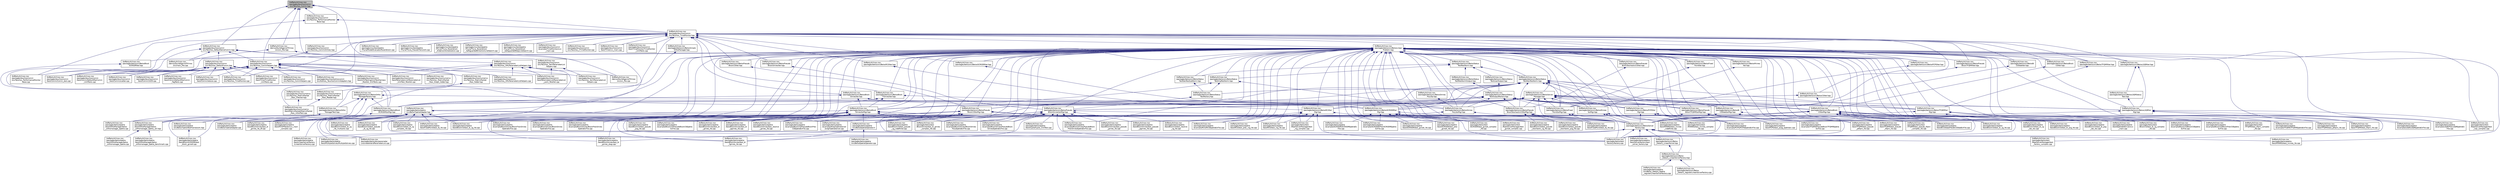 digraph "3rdParty/trilinos-nox/packages/teuchos/comm/src/Teuchos_Comm.hpp"
{
  edge [fontname="Helvetica",fontsize="10",labelfontname="Helvetica",labelfontsize="10"];
  node [fontname="Helvetica",fontsize="10",shape=record];
  Node43 [label="3rdParty/trilinos-nox\l/packages/teuchos/comm\l/src/Teuchos_Comm.hpp",height=0.2,width=0.4,color="black", fillcolor="grey75", style="filled", fontcolor="black"];
  Node43 -> Node44 [dir="back",color="midnightblue",fontsize="10",style="solid",fontname="Helvetica"];
  Node44 [label="3rdParty/trilinos-nox\l/demos/buildAgainstTrilinos\l/src/src_file.hpp",height=0.2,width=0.4,color="black", fillcolor="white", style="filled",URL="$d0/d80/src__file_8hpp.html"];
  Node44 -> Node45 [dir="back",color="midnightblue",fontsize="10",style="solid",fontname="Helvetica"];
  Node45 [label="3rdParty/trilinos-nox\l/demos/buildAgainstTrilinos\l/src/main_file.cpp",height=0.2,width=0.4,color="black", fillcolor="white", style="filled",URL="$da/d31/main__file_8cpp.html"];
  Node44 -> Node46 [dir="back",color="midnightblue",fontsize="10",style="solid",fontname="Helvetica"];
  Node46 [label="3rdParty/trilinos-nox\l/demos/buildAgainstTrilinos\l/src/src_file.cpp",height=0.2,width=0.4,color="black", fillcolor="white", style="filled",URL="$d5/daa/src__file_8cpp.html"];
  Node43 -> Node47 [dir="back",color="midnightblue",fontsize="10",style="solid",fontname="Helvetica"];
  Node47 [label="3rdParty/trilinos-nox\l/packages/teuchos/comm\l/src/Teuchos_CommHelpers.hpp",height=0.2,width=0.4,color="black", fillcolor="white", style="filled",URL="$d1/d62/_teuchos___comm_helpers_8hpp.html"];
  Node47 -> Node48 [dir="back",color="midnightblue",fontsize="10",style="solid",fontname="Helvetica"];
  Node48 [label="3rdParty/trilinos-nox\l/packages/teuchos/comm\l/src/Teuchos_CommHelpers.cpp",height=0.2,width=0.4,color="black", fillcolor="white", style="filled",URL="$d7/d3f/_teuchos___comm_helpers_8cpp.html"];
  Node47 -> Node49 [dir="back",color="midnightblue",fontsize="10",style="solid",fontname="Helvetica"];
  Node49 [label="3rdParty/trilinos-nox\l/packages/teuchos/comm\l/src/Teuchos_PerformanceMonitor\lBase.cpp",height=0.2,width=0.4,color="black", fillcolor="white", style="filled",URL="$db/d42/_teuchos___performance_monitor_base_8cpp.html"];
  Node47 -> Node50 [dir="back",color="midnightblue",fontsize="10",style="solid",fontname="Helvetica"];
  Node50 [label="3rdParty/trilinos-nox\l/packages/teuchos/comm\l/src/Teuchos_TimeMonitor.cpp",height=0.2,width=0.4,color="black", fillcolor="white", style="filled",URL="$d8/d54/_teuchos___time_monitor_8cpp.html"];
  Node47 -> Node51 [dir="back",color="midnightblue",fontsize="10",style="solid",fontname="Helvetica"];
  Node51 [label="3rdParty/trilinos-nox\l/packages/teuchos/comm\l/src/Teuchos_XMLParameterListHelpers.cpp",height=0.2,width=0.4,color="black", fillcolor="white", style="filled",URL="$d2/d82/_teuchos___x_m_l_parameter_list_helpers_8cpp.html"];
  Node47 -> Node52 [dir="back",color="midnightblue",fontsize="10",style="solid",fontname="Helvetica"];
  Node52 [label="3rdParty/trilinos-nox\l/packages/teuchos/comm\l/src/Teuchos_YamlParameterList\lHelpers.cpp",height=0.2,width=0.4,color="black", fillcolor="white", style="filled",URL="$d4/d9b/_teuchos___yaml_parameter_list_helpers_8cpp.html"];
  Node47 -> Node53 [dir="back",color="midnightblue",fontsize="10",style="solid",fontname="Helvetica"];
  Node53 [label="3rdParty/trilinos-nox\l/packages/teuchos/comm\l/test/Comm/1029.cpp",height=0.2,width=0.4,color="black", fillcolor="white", style="filled",URL="$d3/d52/1029_8cpp.html"];
  Node47 -> Node54 [dir="back",color="midnightblue",fontsize="10",style="solid",fontname="Helvetica"];
  Node54 [label="3rdParty/trilinos-nox\l/packages/teuchos/comm\l/test/Comm/Comm_test.cpp",height=0.2,width=0.4,color="black", fillcolor="white", style="filled",URL="$d0/d20/_comm__test_8cpp.html"];
  Node47 -> Node55 [dir="back",color="midnightblue",fontsize="10",style="solid",fontname="Helvetica"];
  Node55 [label="3rdParty/trilinos-nox\l/packages/teuchos/comm\l/test/Comm/DefaultMpiComm\l_TagTests.cpp",height=0.2,width=0.4,color="black", fillcolor="white", style="filled",URL="$d9/da7/_default_mpi_comm___tag_tests_8cpp.html"];
  Node47 -> Node56 [dir="back",color="midnightblue",fontsize="10",style="solid",fontname="Helvetica"];
  Node56 [label="3rdParty/trilinos-nox\l/packages/teuchos/comm\l/test/Comm/DefaultMpiComm\l_UnitTests.cpp",height=0.2,width=0.4,color="black", fillcolor="white", style="filled",URL="$d7/d61/_default_mpi_comm___unit_tests_8cpp.html"];
  Node47 -> Node57 [dir="back",color="midnightblue",fontsize="10",style="solid",fontname="Helvetica"];
  Node57 [label="3rdParty/trilinos-nox\l/packages/teuchos/comm\l/test/Comm/reduce.cpp",height=0.2,width=0.4,color="black", fillcolor="white", style="filled",URL="$d5/d6d/reduce_8cpp.html"];
  Node47 -> Node58 [dir="back",color="midnightblue",fontsize="10",style="solid",fontname="Helvetica"];
  Node58 [label="3rdParty/trilinos-nox\l/packages/teuchos/comm\l/test/Comm/scatter.cpp",height=0.2,width=0.4,color="black", fillcolor="white", style="filled",URL="$d9/da6/trilinos-nox_2packages_2teuchos_2comm_2test_2_comm_2scatter_8cpp.html"];
  Node47 -> Node59 [dir="back",color="midnightblue",fontsize="10",style="solid",fontname="Helvetica"];
  Node59 [label="3rdParty/trilinos-nox\l/packages/teuchos/comm\l/test/ParameterList/ParameterList\l_UnitTest_Parallel.cpp",height=0.2,width=0.4,color="black", fillcolor="white", style="filled",URL="$d7/df4/_parameter_list___unit_test___parallel_8cpp.html"];
  Node47 -> Node60 [dir="back",color="midnightblue",fontsize="10",style="solid",fontname="Helvetica"];
  Node60 [label="3rdParty/trilinos-nox\l/packages/teuchos/comm\l/test/UnitTesting/UnitTestHarness\l_Parallel_UnitTests.cpp",height=0.2,width=0.4,color="black", fillcolor="white", style="filled",URL="$d7/d0d/_unit_test_harness___parallel___unit_tests_8cpp.html"];
  Node47 -> Node61 [dir="back",color="midnightblue",fontsize="10",style="solid",fontname="Helvetica"];
  Node61 [label="3rdParty/trilinos-nox\l/packages/teuchos/kokkoscomm\l/src/Kokkos_TeuchosCommAdapters.hpp",height=0.2,width=0.4,color="black", fillcolor="white", style="filled",URL="$d1/dc8/_kokkos___teuchos_comm_adapters_8hpp.html",tooltip="Adapters for Teuchos::Comm functions for Kokkos:View. "];
  Node47 -> Node62 [dir="back",color="midnightblue",fontsize="10",style="solid",fontname="Helvetica"];
  Node62 [label="3rdParty/trilinos-nox\l/packages/teuchos/numerics\l/src/Teuchos_MatrixMarket\l_Raw_Adder.hpp",height=0.2,width=0.4,color="black", fillcolor="white", style="filled",URL="$d3/d73/_teuchos___matrix_market___raw___adder_8hpp.html"];
  Node62 -> Node63 [dir="back",color="midnightblue",fontsize="10",style="solid",fontname="Helvetica"];
  Node63 [label="3rdParty/trilinos-nox\l/packages/teuchos/numerics\l/src/Teuchos_MatrixMarket\l_Raw_Checker.hpp",height=0.2,width=0.4,color="black", fillcolor="white", style="filled",URL="$dd/d08/_teuchos___matrix_market___raw___checker_8hpp.html"];
  Node63 -> Node64 [dir="back",color="midnightblue",fontsize="10",style="solid",fontname="Helvetica"];
  Node64 [label="3rdParty/trilinos-nox\l/packages/teuchos/numerics\l/test/MatrixMarket/MatrixMarket\l_Raw_InOutTest.cpp",height=0.2,width=0.4,color="black", fillcolor="white", style="filled",URL="$d2/d72/_matrix_market___raw___in_out_test_8cpp.html"];
  Node62 -> Node65 [dir="back",color="midnightblue",fontsize="10",style="solid",fontname="Helvetica"];
  Node65 [label="3rdParty/trilinos-nox\l/packages/teuchos/numerics\l/src/Teuchos_MatrixMarket\l_Raw_Reader.hpp",height=0.2,width=0.4,color="black", fillcolor="white", style="filled",URL="$d9/d1e/_teuchos___matrix_market___raw___reader_8hpp.html"];
  Node65 -> Node64 [dir="back",color="midnightblue",fontsize="10",style="solid",fontname="Helvetica"];
  Node47 -> Node66 [dir="back",color="midnightblue",fontsize="10",style="solid",fontname="Helvetica"];
  Node66 [label="3rdParty/trilinos-nox\l/packages/teuchos/numerics\l/src/Teuchos_MatrixMarket\l_Raw_Graph_Adder.hpp",height=0.2,width=0.4,color="black", fillcolor="white", style="filled",URL="$de/d48/_teuchos___matrix_market___raw___graph___adder_8hpp.html"];
  Node43 -> Node67 [dir="back",color="midnightblue",fontsize="10",style="solid",fontname="Helvetica"];
  Node67 [label="3rdParty/trilinos-nox\l/packages/teuchos/comm\l/src/Teuchos_PerformanceMonitor\lBase.hpp",height=0.2,width=0.4,color="black", fillcolor="white", style="filled",URL="$da/dfd/_teuchos___performance_monitor_base_8hpp.html",tooltip="Provides common capabilities for collecting and reporting performance data across processors..."];
  Node67 -> Node68 [dir="back",color="midnightblue",fontsize="10",style="solid",fontname="Helvetica"];
  Node68 [label="3rdParty/trilinos-nox\l/packages/teuchos/comm\l/src/Teuchos_TimeMonitor.hpp",height=0.2,width=0.4,color="black", fillcolor="white", style="filled",URL="$d7/d89/_teuchos___time_monitor_8hpp.html",tooltip="Scope protection wrapper for Teuchos::Time, with timer reporting functionality. "];
  Node68 -> Node69 [dir="back",color="midnightblue",fontsize="10",style="solid",fontname="Helvetica"];
  Node69 [label="3rdParty/trilinos-nox\l/packages/belos/src/BelosLinear\lProblem.hpp",height=0.2,width=0.4,color="black", fillcolor="white", style="filled",URL="$d3/d76/_belos_linear_problem_8hpp.html",tooltip="Class which describes the linear problem to be solved by the iterative solver. "];
  Node69 -> Node70 [dir="back",color="midnightblue",fontsize="10",style="solid",fontname="Helvetica"];
  Node70 [label="3rdParty/trilinos-nox\l/packages/belos/epetra\l/example/BlockCG/BlockCGEpetra\lExFile.cpp",height=0.2,width=0.4,color="black", fillcolor="white", style="filled",URL="$d7/dde/_block_c_g_epetra_ex_file_8cpp.html"];
  Node69 -> Node71 [dir="back",color="midnightblue",fontsize="10",style="solid",fontname="Helvetica"];
  Node71 [label="3rdParty/trilinos-nox\l/packages/belos/epetra\l/example/BlockCG/BlockPrecCGEpetra\lExFile.cpp",height=0.2,width=0.4,color="black", fillcolor="white", style="filled",URL="$d9/d38/_block_prec_c_g_epetra_ex_file_8cpp.html"];
  Node69 -> Node72 [dir="back",color="midnightblue",fontsize="10",style="solid",fontname="Helvetica"];
  Node72 [label="3rdParty/trilinos-nox\l/packages/belos/epetra\l/example/BlockCG/PseudoBlockCGEpetra\lExFile.cpp",height=0.2,width=0.4,color="black", fillcolor="white", style="filled",URL="$d1/dd3/_pseudo_block_c_g_epetra_ex_file_8cpp.html"];
  Node69 -> Node73 [dir="back",color="midnightblue",fontsize="10",style="solid",fontname="Helvetica"];
  Node73 [label="3rdParty/trilinos-nox\l/packages/belos/epetra\l/example/BlockCG/PseudoBlockPrec\lCGEpetraExFile.cpp",height=0.2,width=0.4,color="black", fillcolor="white", style="filled",URL="$dc/d74/_pseudo_block_prec_c_g_epetra_ex_file_8cpp.html"];
  Node69 -> Node74 [dir="back",color="midnightblue",fontsize="10",style="solid",fontname="Helvetica"];
  Node74 [label="3rdParty/trilinos-nox\l/packages/belos/epetra\l/example/BlockGmres/BlockFlexGmres\lEpetraExFile.cpp",height=0.2,width=0.4,color="black", fillcolor="white", style="filled",URL="$d6/da8/_block_flex_gmres_epetra_ex_file_8cpp.html"];
  Node69 -> Node75 [dir="back",color="midnightblue",fontsize="10",style="solid",fontname="Helvetica"];
  Node75 [label="3rdParty/trilinos-nox\l/packages/belos/epetra\l/example/BlockGmres/BlockGmres\lEpetraExFile.cpp",height=0.2,width=0.4,color="black", fillcolor="white", style="filled",URL="$d9/d34/_block_gmres_epetra_ex_file_8cpp.html"];
  Node69 -> Node76 [dir="back",color="midnightblue",fontsize="10",style="solid",fontname="Helvetica"];
  Node76 [label="3rdParty/trilinos-nox\l/packages/belos/epetra\l/example/BlockGmres/BlockGmres\lPolyEpetraExFile.cpp",height=0.2,width=0.4,color="black", fillcolor="white", style="filled",URL="$dc/d56/_block_gmres_poly_epetra_ex_file_8cpp.html"];
  Node69 -> Node77 [dir="back",color="midnightblue",fontsize="10",style="solid",fontname="Helvetica"];
  Node77 [label="3rdParty/trilinos-nox\l/packages/belos/epetra\l/example/BlockGmres/BlockPrecGmres\lEpetraExFile.cpp",height=0.2,width=0.4,color="black", fillcolor="white", style="filled",URL="$d1/d03/_block_prec_gmres_epetra_ex_file_8cpp.html"];
  Node69 -> Node78 [dir="back",color="midnightblue",fontsize="10",style="solid",fontname="Helvetica"];
  Node78 [label="3rdParty/trilinos-nox\l/packages/belos/epetra\l/example/BlockGmres/PseudoBlock\lGmresEpetraExFile.cpp",height=0.2,width=0.4,color="black", fillcolor="white", style="filled",URL="$df/dd5/_pseudo_block_gmres_epetra_ex_file_8cpp.html"];
  Node69 -> Node79 [dir="back",color="midnightblue",fontsize="10",style="solid",fontname="Helvetica"];
  Node79 [label="3rdParty/trilinos-nox\l/packages/belos/epetra\l/example/BlockGmres/PseudoBlock\lPrecGmresEpetraExFile.cpp",height=0.2,width=0.4,color="black", fillcolor="white", style="filled",URL="$d2/d73/_pseudo_block_prec_gmres_epetra_ex_file_8cpp.html"];
  Node69 -> Node80 [dir="back",color="midnightblue",fontsize="10",style="solid",fontname="Helvetica"];
  Node80 [label="3rdParty/trilinos-nox\l/packages/belos/epetra\l/example/GCRODR/GCRODREpetraEx\lFile.cpp",height=0.2,width=0.4,color="black", fillcolor="white", style="filled",URL="$de/db8/_g_c_r_o_d_r_epetra_ex_file_8cpp.html"];
  Node69 -> Node81 [dir="back",color="midnightblue",fontsize="10",style="solid",fontname="Helvetica"];
  Node81 [label="3rdParty/trilinos-nox\l/packages/belos/epetra\l/example/GCRODR/PrecGCRODREpetra\lExFile.cpp",height=0.2,width=0.4,color="black", fillcolor="white", style="filled",URL="$df/d74/_prec_g_c_r_o_d_r_epetra_ex_file_8cpp.html"];
  Node69 -> Node82 [dir="back",color="midnightblue",fontsize="10",style="solid",fontname="Helvetica"];
  Node82 [label="3rdParty/trilinos-nox\l/packages/belos/epetra\l/example/LSQR/LSQREpetraExFile.cpp",height=0.2,width=0.4,color="black", fillcolor="white", style="filled",URL="$d6/d18/_l_s_q_r_epetra_ex_file_8cpp.html"];
  Node69 -> Node83 [dir="back",color="midnightblue",fontsize="10",style="solid",fontname="Helvetica"];
  Node83 [label="3rdParty/trilinos-nox\l/packages/belos/epetra\l/example/LSQR/PrecLSQREpetraEx\lFile.cpp",height=0.2,width=0.4,color="black", fillcolor="white", style="filled",URL="$d8/d1a/_prec_l_s_q_r_epetra_ex_file_8cpp.html"];
  Node69 -> Node84 [dir="back",color="midnightblue",fontsize="10",style="solid",fontname="Helvetica"];
  Node84 [label="3rdParty/trilinos-nox\l/packages/belos/epetra\l/example/PCPG/PCPGEpetraExFile.cpp",height=0.2,width=0.4,color="black", fillcolor="white", style="filled",URL="$d2/de7/_p_c_p_g_epetra_ex_file_8cpp.html"];
  Node69 -> Node85 [dir="back",color="midnightblue",fontsize="10",style="solid",fontname="Helvetica"];
  Node85 [label="3rdParty/trilinos-nox\l/packages/belos/epetra\l/example/RCG/RCGEpetraExFile.cpp",height=0.2,width=0.4,color="black", fillcolor="white", style="filled",URL="$dd/dcf/_r_c_g_epetra_ex_file_8cpp.html"];
  Node69 -> Node86 [dir="back",color="midnightblue",fontsize="10",style="solid",fontname="Helvetica"];
  Node86 [label="3rdParty/trilinos-nox\l/packages/belos/epetra\l/example/TFQMR/PseudoBlockTFQMREpetra\lExFile.cpp",height=0.2,width=0.4,color="black", fillcolor="white", style="filled",URL="$da/d26/_pseudo_block_t_f_q_m_r_epetra_ex_file_8cpp.html"];
  Node69 -> Node87 [dir="back",color="midnightblue",fontsize="10",style="solid",fontname="Helvetica"];
  Node87 [label="3rdParty/trilinos-nox\l/packages/belos/epetra\l/example/TFQMR/TFQMREpetraExFile.cpp",height=0.2,width=0.4,color="black", fillcolor="white", style="filled",URL="$db/d90/_t_f_q_m_r_epetra_ex_file_8cpp.html"];
  Node69 -> Node88 [dir="back",color="midnightblue",fontsize="10",style="solid",fontname="Helvetica"];
  Node88 [label="3rdParty/trilinos-nox\l/packages/belos/epetra\l/src/BelosEpetraOperator.h",height=0.2,width=0.4,color="black", fillcolor="white", style="filled",URL="$d7/d50/_belos_epetra_operator_8h.html",tooltip="This file provides an Epetra_Operator interface so Belos can be integrated into other codes as an abs..."];
  Node88 -> Node89 [dir="back",color="midnightblue",fontsize="10",style="solid",fontname="Helvetica"];
  Node89 [label="3rdParty/trilinos-nox\l/packages/belos/epetra\l/src/BelosEpetraOperator.cpp",height=0.2,width=0.4,color="black", fillcolor="white", style="filled",URL="$d8/d97/_belos_epetra_operator_8cpp.html",tooltip="This file provides the implementation for an Epetra_Operator interface so Belos can be integrated int..."];
  Node88 -> Node90 [dir="back",color="midnightblue",fontsize="10",style="solid",fontname="Helvetica"];
  Node90 [label="3rdParty/trilinos-nox\l/packages/belos/epetra\l/test/BlockGmres/test_bl\l_fgmres_hb.cpp",height=0.2,width=0.4,color="black", fillcolor="white", style="filled",URL="$de/d36/test__bl__fgmres__hb_8cpp.html"];
  Node88 -> Node91 [dir="back",color="midnightblue",fontsize="10",style="solid",fontname="Helvetica"];
  Node91 [label="3rdParty/trilinos-nox\l/packages/belos/epetra\l/test/BlockGmres/test_bl\l_gmres_diag.cpp",height=0.2,width=0.4,color="black", fillcolor="white", style="filled",URL="$de/dd8/test__bl__gmres__diag_8cpp.html"];
  Node69 -> Node92 [dir="back",color="midnightblue",fontsize="10",style="solid",fontname="Helvetica"];
  Node92 [label="3rdParty/trilinos-nox\l/packages/belos/epetra\l/test/BiCGStab/PrecBiCGStabExFile.cpp",height=0.2,width=0.4,color="black", fillcolor="white", style="filled",URL="$dc/ddd/_prec_bi_c_g_stab_ex_file_8cpp.html"];
  Node69 -> Node93 [dir="back",color="midnightblue",fontsize="10",style="solid",fontname="Helvetica"];
  Node93 [label="3rdParty/trilinos-nox\l/packages/belos/epetra\l/test/BlockCG/test_bl_cg_hb.cpp",height=0.2,width=0.4,color="black", fillcolor="white", style="filled",URL="$d5/df2/epetra_2test_2_block_c_g_2test__bl__cg__hb_8cpp.html"];
  Node69 -> Node94 [dir="back",color="midnightblue",fontsize="10",style="solid",fontname="Helvetica"];
  Node94 [label="3rdParty/trilinos-nox\l/packages/belos/epetra\l/test/BlockCG/test_bl_cg\l_set_res.cpp",height=0.2,width=0.4,color="black", fillcolor="white", style="filled",URL="$db/de1/test__bl__cg__set__res_8cpp.html"];
  Node69 -> Node95 [dir="back",color="midnightblue",fontsize="10",style="solid",fontname="Helvetica"];
  Node95 [label="3rdParty/trilinos-nox\l/packages/belos/epetra\l/test/BlockCG/test_bl_pcg_hb.cpp",height=0.2,width=0.4,color="black", fillcolor="white", style="filled",URL="$d5/df6/test__bl__pcg__hb_8cpp.html"];
  Node69 -> Node96 [dir="back",color="midnightblue",fontsize="10",style="solid",fontname="Helvetica"];
  Node96 [label="3rdParty/trilinos-nox\l/packages/belos/epetra\l/test/BlockCG/test_bl_pcg\l_set_res.cpp",height=0.2,width=0.4,color="black", fillcolor="white", style="filled",URL="$dc/d05/test__bl__pcg__set__res_8cpp.html"];
  Node69 -> Node97 [dir="back",color="midnightblue",fontsize="10",style="solid",fontname="Helvetica"];
  Node97 [label="3rdParty/trilinos-nox\l/packages/belos/epetra\l/test/BlockCG/test_pseudo\l_cg_indefinite.cpp",height=0.2,width=0.4,color="black", fillcolor="white", style="filled",URL="$d4/df6/test__pseudo__cg__indefinite_8cpp.html"];
  Node69 -> Node98 [dir="back",color="midnightblue",fontsize="10",style="solid",fontname="Helvetica"];
  Node98 [label="3rdParty/trilinos-nox\l/packages/belos/epetra\l/test/BlockCG/test_pseudo\l_pcg_hb.cpp",height=0.2,width=0.4,color="black", fillcolor="white", style="filled",URL="$d7/de5/test__pseudo__pcg__hb_8cpp.html"];
  Node69 -> Node99 [dir="back",color="midnightblue",fontsize="10",style="solid",fontname="Helvetica"];
  Node99 [label="3rdParty/trilinos-nox\l/packages/belos/epetra\l/test/BlockCG/test_pseudo\l_stochastic_pcg_hb.cpp",height=0.2,width=0.4,color="black", fillcolor="white", style="filled",URL="$d8/de0/test__pseudo__stochastic__pcg__hb_8cpp.html"];
  Node69 -> Node100 [dir="back",color="midnightblue",fontsize="10",style="solid",fontname="Helvetica"];
  Node100 [label="3rdParty/trilinos-nox\l/packages/belos/epetra\l/test/BlockCG/test_resolve\l_cg_hb.cpp",height=0.2,width=0.4,color="black", fillcolor="white", style="filled",URL="$de/dcd/test__resolve__cg__hb_8cpp.html"];
  Node69 -> Node90 [dir="back",color="midnightblue",fontsize="10",style="solid",fontname="Helvetica"];
  Node69 -> Node91 [dir="back",color="midnightblue",fontsize="10",style="solid",fontname="Helvetica"];
  Node69 -> Node101 [dir="back",color="midnightblue",fontsize="10",style="solid",fontname="Helvetica"];
  Node101 [label="3rdParty/trilinos-nox\l/packages/belos/epetra\l/test/BlockGmres/test_bl\l_gmres_hb.cpp",height=0.2,width=0.4,color="black", fillcolor="white", style="filled",URL="$d1/d3c/test__bl__gmres__hb_8cpp.html"];
  Node69 -> Node102 [dir="back",color="midnightblue",fontsize="10",style="solid",fontname="Helvetica"];
  Node102 [label="3rdParty/trilinos-nox\l/packages/belos/epetra\l/test/BlockGmres/test_bl\l_pgmres_hb.cpp",height=0.2,width=0.4,color="black", fillcolor="white", style="filled",URL="$d3/d98/test__bl__pgmres__hb_8cpp.html"];
  Node69 -> Node103 [dir="back",color="midnightblue",fontsize="10",style="solid",fontname="Helvetica"];
  Node103 [label="3rdParty/trilinos-nox\l/packages/belos/epetra\l/test/BlockGmres/test_pseudo\l_gmres_hb.cpp",height=0.2,width=0.4,color="black", fillcolor="white", style="filled",URL="$df/d70/test__pseudo__gmres__hb_8cpp.html"];
  Node69 -> Node104 [dir="back",color="midnightblue",fontsize="10",style="solid",fontname="Helvetica"];
  Node104 [label="3rdParty/trilinos-nox\l/packages/belos/epetra\l/test/BlockGmres/test_pseudo\l_pgmres_hb.cpp",height=0.2,width=0.4,color="black", fillcolor="white", style="filled",URL="$dd/dd8/test__pseudo__pgmres__hb_8cpp.html"];
  Node69 -> Node105 [dir="back",color="midnightblue",fontsize="10",style="solid",fontname="Helvetica"];
  Node105 [label="3rdParty/trilinos-nox\l/packages/belos/epetra\l/test/BlockGmres/test_resolve\l_gmres_hb.cpp",height=0.2,width=0.4,color="black", fillcolor="white", style="filled",URL="$dd/d05/test__resolve__gmres__hb_8cpp.html"];
  Node69 -> Node106 [dir="back",color="midnightblue",fontsize="10",style="solid",fontname="Helvetica"];
  Node106 [label="3rdParty/trilinos-nox\l/packages/belos/epetra\l/test/Epetra64Driver/cxx\l_main.cpp",height=0.2,width=0.4,color="black", fillcolor="white", style="filled",URL="$d1/db5/belos_2epetra_2test_2_epetra64_driver_2cxx__main_8cpp.html"];
  Node69 -> Node107 [dir="back",color="midnightblue",fontsize="10",style="solid",fontname="Helvetica"];
  Node107 [label="3rdParty/trilinos-nox\l/packages/belos/epetra\l/test/FixedPoint/test_fp_hb.cpp",height=0.2,width=0.4,color="black", fillcolor="white", style="filled",URL="$d0/de9/epetra_2test_2_fixed_point_2test__fp__hb_8cpp.html"];
  Node69 -> Node108 [dir="back",color="midnightblue",fontsize="10",style="solid",fontname="Helvetica"];
  Node108 [label="3rdParty/trilinos-nox\l/packages/belos/epetra\l/test/GCRODR/test_gcrodr_hb.cpp",height=0.2,width=0.4,color="black", fillcolor="white", style="filled",URL="$d0/d0b/test__gcrodr__hb_8cpp.html"];
  Node69 -> Node109 [dir="back",color="midnightblue",fontsize="10",style="solid",fontname="Helvetica"];
  Node109 [label="3rdParty/trilinos-nox\l/packages/belos/epetra\l/test/GCRODR/test_prec\l_gcrodr_hb.cpp",height=0.2,width=0.4,color="black", fillcolor="white", style="filled",URL="$d1/d5a/test__prec__gcrodr__hb_8cpp.html"];
  Node69 -> Node110 [dir="back",color="midnightblue",fontsize="10",style="solid",fontname="Helvetica"];
  Node110 [label="3rdParty/trilinos-nox\l/packages/belos/epetra\l/test/MINRES/test_minres_hb.cpp",height=0.2,width=0.4,color="black", fillcolor="white", style="filled",URL="$d3/dfd/test__minres__hb_8cpp.html"];
  Node69 -> Node111 [dir="back",color="midnightblue",fontsize="10",style="solid",fontname="Helvetica"];
  Node111 [label="3rdParty/trilinos-nox\l/packages/belos/epetra\l/test/MINRES/test_minres\l_indefinite.cpp",height=0.2,width=0.4,color="black", fillcolor="white", style="filled",URL="$dd/ded/test__minres__indefinite_8cpp.html"];
  Node69 -> Node112 [dir="back",color="midnightblue",fontsize="10",style="solid",fontname="Helvetica"];
  Node112 [label="3rdParty/trilinos-nox\l/packages/belos/epetra\l/test/PCPG/test_pcpg_epetraex.cpp",height=0.2,width=0.4,color="black", fillcolor="white", style="filled",URL="$d1/db6/test__pcpg__epetraex_8cpp.html"];
  Node69 -> Node113 [dir="back",color="midnightblue",fontsize="10",style="solid",fontname="Helvetica"];
  Node113 [label="3rdParty/trilinos-nox\l/packages/belos/epetra\l/test/RCG/test_prec_rcg_hb.cpp",height=0.2,width=0.4,color="black", fillcolor="white", style="filled",URL="$de/dd3/test__prec__rcg__hb_8cpp.html"];
  Node69 -> Node114 [dir="back",color="midnightblue",fontsize="10",style="solid",fontname="Helvetica"];
  Node114 [label="3rdParty/trilinos-nox\l/packages/belos/epetra\l/test/RCG/test_rcg_hb.cpp",height=0.2,width=0.4,color="black", fillcolor="white", style="filled",URL="$df/de7/test__rcg__hb_8cpp.html"];
  Node69 -> Node115 [dir="back",color="midnightblue",fontsize="10",style="solid",fontname="Helvetica"];
  Node115 [label="3rdParty/trilinos-nox\l/packages/belos/epetra\l/test/TFQMR/test_pseudo\l_ptfqmr_hb.cpp",height=0.2,width=0.4,color="black", fillcolor="white", style="filled",URL="$d1/dfe/test__pseudo__ptfqmr__hb_8cpp.html"];
  Node69 -> Node116 [dir="back",color="midnightblue",fontsize="10",style="solid",fontname="Helvetica"];
  Node116 [label="3rdParty/trilinos-nox\l/packages/belos/epetra\l/test/TFQMR/test_pseudo\l_tfqmr_hb.cpp",height=0.2,width=0.4,color="black", fillcolor="white", style="filled",URL="$d9/d72/test__pseudo__tfqmr__hb_8cpp.html"];
  Node69 -> Node117 [dir="back",color="midnightblue",fontsize="10",style="solid",fontname="Helvetica"];
  Node117 [label="3rdParty/trilinos-nox\l/packages/belos/epetra\l/test/TFQMR/test_ptfqmr_hb.cpp",height=0.2,width=0.4,color="black", fillcolor="white", style="filled",URL="$d6/d5c/test__ptfqmr__hb_8cpp.html"];
  Node69 -> Node118 [dir="back",color="midnightblue",fontsize="10",style="solid",fontname="Helvetica"];
  Node118 [label="3rdParty/trilinos-nox\l/packages/belos/epetra\l/test/TFQMR/test_tfqmr_hb.cpp",height=0.2,width=0.4,color="black", fillcolor="white", style="filled",URL="$d3/dfd/test__tfqmr__hb_8cpp.html"];
  Node69 -> Node119 [dir="back",color="midnightblue",fontsize="10",style="solid",fontname="Helvetica"];
  Node119 [label="3rdParty/trilinos-nox\l/packages/belos/src/BelosBi\lCGStabIter.hpp",height=0.2,width=0.4,color="black", fillcolor="white", style="filled",URL="$dd/dd5/_belos_bi_c_g_stab_iter_8hpp.html",tooltip="Belos concrete class for performing the pseudo-block BiCGStab iteration. "];
  Node119 -> Node120 [dir="back",color="midnightblue",fontsize="10",style="solid",fontname="Helvetica"];
  Node120 [label="3rdParty/trilinos-nox\l/packages/belos/src/BelosBi\lCGStabSolMgr.hpp",height=0.2,width=0.4,color="black", fillcolor="white", style="filled",URL="$db/d14/_belos_bi_c_g_stab_sol_mgr_8hpp.html",tooltip="The Belos::BiCGStabSolMgr provides a solver manager for the BiCGStab linear solver. "];
  Node120 -> Node92 [dir="back",color="midnightblue",fontsize="10",style="solid",fontname="Helvetica"];
  Node120 -> Node121 [dir="back",color="midnightblue",fontsize="10",style="solid",fontname="Helvetica"];
  Node121 [label="3rdParty/trilinos-nox\l/packages/belos/src/BelosSolver\lFactory.hpp",height=0.2,width=0.4,color="black", fillcolor="white", style="filled",URL="$da/d4e/_belos_solver_factory_8hpp.html"];
  Node121 -> Node122 [dir="back",color="midnightblue",fontsize="10",style="solid",fontname="Helvetica"];
  Node122 [label="3rdParty/trilinos-nox\l/packages/belos/doc/parameter\lList/createValidParameterList.cpp",height=0.2,width=0.4,color="black", fillcolor="white", style="filled",URL="$d1/db5/create_valid_parameter_list_8cpp.html"];
  Node121 -> Node110 [dir="back",color="midnightblue",fontsize="10",style="solid",fontname="Helvetica"];
  Node121 -> Node123 [dir="back",color="midnightblue",fontsize="10",style="solid",fontname="Helvetica"];
  Node123 [label="3rdParty/trilinos-nox\l/packages/belos/epetra\l/test/SolverFactory/test\l_solver_factory.cpp",height=0.2,width=0.4,color="black", fillcolor="white", style="filled",URL="$d0/d85/test__solver__factory_8cpp.html",tooltip="Test Belos::SolverFactory with Epetra. "];
  Node121 -> Node124 [dir="back",color="midnightblue",fontsize="10",style="solid",fontname="Helvetica"];
  Node124 [label="3rdParty/trilinos-nox\l/packages/belos/src/Belos\l_Details_LinearSolver.hpp",height=0.2,width=0.4,color="black", fillcolor="white", style="filled",URL="$d2/d2c/_belos___details___linear_solver_8hpp.html",tooltip="Implementation of Trilinos::Details::LinearSolver. "];
  Node124 -> Node125 [dir="back",color="midnightblue",fontsize="10",style="solid",fontname="Helvetica"];
  Node125 [label="3rdParty/trilinos-nox\l/packages/belos/src/Belos\l_Details_LinearSolverFactory.hpp",height=0.2,width=0.4,color="black", fillcolor="white", style="filled",URL="$d1/de3/_belos___details___linear_solver_factory_8hpp.html",tooltip="Implementation of Trilinos::Details::LinearSolverFactory. "];
  Node125 -> Node126 [dir="back",color="midnightblue",fontsize="10",style="solid",fontname="Helvetica"];
  Node126 [label="3rdParty/trilinos-nox\l/packages/belos/epetra\l/src/Belos_Details_Epetra\l_registerLinearSolverFactory.cpp",height=0.2,width=0.4,color="black", fillcolor="white", style="filled",URL="$d2/d3d/_belos___details___epetra__register_linear_solver_factory_8cpp.html"];
  Node125 -> Node127 [dir="back",color="midnightblue",fontsize="10",style="solid",fontname="Helvetica"];
  Node127 [label="3rdParty/trilinos-nox\l/packages/belos/src/Belos\l_Details_registerLinearSolverFactory.cpp",height=0.2,width=0.4,color="black", fillcolor="white", style="filled",URL="$d9/d9d/_belos___details__register_linear_solver_factory_8cpp.html"];
  Node121 -> Node125 [dir="back",color="midnightblue",fontsize="10",style="solid",fontname="Helvetica"];
  Node121 -> Node128 [dir="back",color="midnightblue",fontsize="10",style="solid",fontname="Helvetica"];
  Node128 [label="3rdParty/trilinos-nox\l/packages/belos/test\l/Factory/Factory.cpp",height=0.2,width=0.4,color="black", fillcolor="white", style="filled",URL="$de/d5d/3rd_party_2trilinos-nox_2packages_2belos_2test_2_factory_2_factory_8cpp.html"];
  Node121 -> Node129 [dir="back",color="midnightblue",fontsize="10",style="solid",fontname="Helvetica"];
  Node129 [label="3rdParty/trilinos-nox\l/packages/belos/test\l/RealSolverManager/test\l_factory_complex.cpp",height=0.2,width=0.4,color="black", fillcolor="white", style="filled",URL="$de/d3d/test__factory__complex_8cpp.html"];
  Node121 -> Node130 [dir="back",color="midnightblue",fontsize="10",style="solid",fontname="Helvetica"];
  Node130 [label="3rdParty/trilinos-nox\l/packages/belos/tpetra\l/test/LinearSolverFactory\l/LinearSolverFactory.cpp",height=0.2,width=0.4,color="black", fillcolor="white", style="filled",URL="$d1/d2d/_linear_solver_factory_8cpp.html"];
  Node121 -> Node131 [dir="back",color="midnightblue",fontsize="10",style="solid",fontname="Helvetica"];
  Node131 [label="3rdParty/trilinos-nox\l/packages/belos/tpetra\l/test/MultipleSolves/MultipleSolves.cpp",height=0.2,width=0.4,color="black", fillcolor="white", style="filled",URL="$db/de2/_multiple_solves_8cpp.html"];
  Node120 -> Node128 [dir="back",color="midnightblue",fontsize="10",style="solid",fontname="Helvetica"];
  Node69 -> Node120 [dir="back",color="midnightblue",fontsize="10",style="solid",fontname="Helvetica"];
  Node69 -> Node132 [dir="back",color="midnightblue",fontsize="10",style="solid",fontname="Helvetica"];
  Node132 [label="3rdParty/trilinos-nox\l/packages/belos/src/BelosSolver\lManager.hpp",height=0.2,width=0.4,color="black", fillcolor="white", style="filled",URL="$d9/de2/_belos_solver_manager_8hpp.html",tooltip="Pure virtual base class which describes the basic interface for a solver manager. ..."];
  Node132 -> Node121 [dir="back",color="midnightblue",fontsize="10",style="solid",fontname="Helvetica"];
  Node132 -> Node120 [dir="back",color="midnightblue",fontsize="10",style="solid",fontname="Helvetica"];
  Node132 -> Node133 [dir="back",color="midnightblue",fontsize="10",style="solid",fontname="Helvetica"];
  Node133 [label="3rdParty/trilinos-nox\l/packages/belos/src/BelosBlock\lCGSolMgr.hpp",height=0.2,width=0.4,color="black", fillcolor="white", style="filled",URL="$da/d79/_belos_block_c_g_sol_mgr_8hpp.html",tooltip="The Belos::BlockCGSolMgr provides a solver manager for the BlockCG linear solver. ..."];
  Node133 -> Node70 [dir="back",color="midnightblue",fontsize="10",style="solid",fontname="Helvetica"];
  Node133 -> Node71 [dir="back",color="midnightblue",fontsize="10",style="solid",fontname="Helvetica"];
  Node133 -> Node88 [dir="back",color="midnightblue",fontsize="10",style="solid",fontname="Helvetica"];
  Node133 -> Node93 [dir="back",color="midnightblue",fontsize="10",style="solid",fontname="Helvetica"];
  Node133 -> Node94 [dir="back",color="midnightblue",fontsize="10",style="solid",fontname="Helvetica"];
  Node133 -> Node95 [dir="back",color="midnightblue",fontsize="10",style="solid",fontname="Helvetica"];
  Node133 -> Node96 [dir="back",color="midnightblue",fontsize="10",style="solid",fontname="Helvetica"];
  Node133 -> Node100 [dir="back",color="midnightblue",fontsize="10",style="solid",fontname="Helvetica"];
  Node133 -> Node106 [dir="back",color="midnightblue",fontsize="10",style="solid",fontname="Helvetica"];
  Node133 -> Node121 [dir="back",color="midnightblue",fontsize="10",style="solid",fontname="Helvetica"];
  Node133 -> Node134 [dir="back",color="midnightblue",fontsize="10",style="solid",fontname="Helvetica"];
  Node134 [label="3rdParty/trilinos-nox\l/packages/belos/test\l/BlockCG/test_bl_cg_complex\l_hb.cpp",height=0.2,width=0.4,color="black", fillcolor="white", style="filled",URL="$df/d4e/test_2_block_c_g_2test__bl__cg__complex__hb_8cpp.html"];
  Node133 -> Node128 [dir="back",color="midnightblue",fontsize="10",style="solid",fontname="Helvetica"];
  Node133 -> Node135 [dir="back",color="midnightblue",fontsize="10",style="solid",fontname="Helvetica"];
  Node135 [label="3rdParty/trilinos-nox\l/packages/belos/tpetra\l/test/BlockCG/test_bl_cg\l_complex_hb.cpp",height=0.2,width=0.4,color="black", fillcolor="white", style="filled",URL="$d3/de7/tpetra_2test_2_block_c_g_2test__bl__cg__complex__hb_8cpp.html"];
  Node133 -> Node136 [dir="back",color="midnightblue",fontsize="10",style="solid",fontname="Helvetica"];
  Node136 [label="3rdParty/trilinos-nox\l/packages/belos/tpetra\l/test/BlockCG/test_bl_cg_hb.cpp",height=0.2,width=0.4,color="black", fillcolor="white", style="filled",URL="$d4/de2/tpetra_2test_2_block_c_g_2test__bl__cg__hb_8cpp.html"];
  Node133 -> Node137 [dir="back",color="midnightblue",fontsize="10",style="solid",fontname="Helvetica"];
  Node137 [label="3rdParty/trilinos-nox\l/packages/belos/tpetra\l/test/FixedPoint/test_fp_hb.cpp",height=0.2,width=0.4,color="black", fillcolor="white", style="filled",URL="$d6/d88/tpetra_2test_2_fixed_point_2test__fp__hb_8cpp.html"];
  Node132 -> Node138 [dir="back",color="midnightblue",fontsize="10",style="solid",fontname="Helvetica"];
  Node138 [label="3rdParty/trilinos-nox\l/packages/belos/src/BelosBlock\lGCRODRSolMgr.hpp",height=0.2,width=0.4,color="black", fillcolor="white", style="filled",URL="$dc/d53/_belos_block_g_c_r_o_d_r_sol_mgr_8hpp.html",tooltip="A solver manager for the Block GCRO-DR (Block Recycling GMRES) linear solver. "];
  Node138 -> Node139 [dir="back",color="midnightblue",fontsize="10",style="solid",fontname="Helvetica"];
  Node139 [label="3rdParty/trilinos-nox\l/packages/belos/tpetra\l/test/BlockGCRODR/test\l_block_gcrodr.cpp",height=0.2,width=0.4,color="black", fillcolor="white", style="filled",URL="$dc/d6b/test__block__gcrodr_8cpp.html"];
  Node132 -> Node140 [dir="back",color="midnightblue",fontsize="10",style="solid",fontname="Helvetica"];
  Node140 [label="3rdParty/trilinos-nox\l/packages/belos/src/BelosBlock\lGmresSolMgr.hpp",height=0.2,width=0.4,color="black", fillcolor="white", style="filled",URL="$d6/d92/_belos_block_gmres_sol_mgr_8hpp.html",tooltip="The Belos::BlockGmresSolMgr provides a solver manager for the BlockGmres linear solver. "];
  Node140 -> Node74 [dir="back",color="midnightblue",fontsize="10",style="solid",fontname="Helvetica"];
  Node140 -> Node75 [dir="back",color="midnightblue",fontsize="10",style="solid",fontname="Helvetica"];
  Node140 -> Node76 [dir="back",color="midnightblue",fontsize="10",style="solid",fontname="Helvetica"];
  Node140 -> Node77 [dir="back",color="midnightblue",fontsize="10",style="solid",fontname="Helvetica"];
  Node140 -> Node88 [dir="back",color="midnightblue",fontsize="10",style="solid",fontname="Helvetica"];
  Node140 -> Node90 [dir="back",color="midnightblue",fontsize="10",style="solid",fontname="Helvetica"];
  Node140 -> Node91 [dir="back",color="midnightblue",fontsize="10",style="solid",fontname="Helvetica"];
  Node140 -> Node101 [dir="back",color="midnightblue",fontsize="10",style="solid",fontname="Helvetica"];
  Node140 -> Node102 [dir="back",color="midnightblue",fontsize="10",style="solid",fontname="Helvetica"];
  Node140 -> Node105 [dir="back",color="midnightblue",fontsize="10",style="solid",fontname="Helvetica"];
  Node140 -> Node121 [dir="back",color="midnightblue",fontsize="10",style="solid",fontname="Helvetica"];
  Node140 -> Node141 [dir="back",color="midnightblue",fontsize="10",style="solid",fontname="Helvetica"];
  Node141 [label="3rdParty/trilinos-nox\l/packages/belos/test\l/BlockGmres/test_bl_gmres\l_complex_hb.cpp",height=0.2,width=0.4,color="black", fillcolor="white", style="filled",URL="$d2/d50/test__bl__gmres__complex__hb_8cpp.html"];
  Node140 -> Node128 [dir="back",color="midnightblue",fontsize="10",style="solid",fontname="Helvetica"];
  Node140 -> Node142 [dir="back",color="midnightblue",fontsize="10",style="solid",fontname="Helvetica"];
  Node142 [label="3rdParty/trilinos-nox\l/packages/belos/tpetra\l/test/BlockGmres/test_bl\l_gmres_hb_df.cpp",height=0.2,width=0.4,color="black", fillcolor="white", style="filled",URL="$d8/d21/test__bl__gmres__hb__df_8cpp.html"];
  Node132 -> Node143 [dir="back",color="midnightblue",fontsize="10",style="solid",fontname="Helvetica"];
  Node143 [label="3rdParty/trilinos-nox\l/packages/belos/src/BelosFixed\lPointSolMgr.hpp",height=0.2,width=0.4,color="black", fillcolor="white", style="filled",URL="$d0/d69/_belos_fixed_point_sol_mgr_8hpp.html",tooltip="The Belos::FixedPointSolMgr provides a solver manager for the FixedPoint linear solver. "];
  Node143 -> Node107 [dir="back",color="midnightblue",fontsize="10",style="solid",fontname="Helvetica"];
  Node143 -> Node121 [dir="back",color="midnightblue",fontsize="10",style="solid",fontname="Helvetica"];
  Node143 -> Node128 [dir="back",color="midnightblue",fontsize="10",style="solid",fontname="Helvetica"];
  Node132 -> Node144 [dir="back",color="midnightblue",fontsize="10",style="solid",fontname="Helvetica"];
  Node144 [label="3rdParty/trilinos-nox\l/packages/belos/src/BelosGCRODRSol\lMgr.hpp",height=0.2,width=0.4,color="black", fillcolor="white", style="filled",URL="$d3/dd2/_belos_g_c_r_o_d_r_sol_mgr_8hpp.html",tooltip="Declaration and definition of Belos::GCRODRSolMgr, which implements the GCRODR (recycling GMRES) solv..."];
  Node144 -> Node80 [dir="back",color="midnightblue",fontsize="10",style="solid",fontname="Helvetica"];
  Node144 -> Node81 [dir="back",color="midnightblue",fontsize="10",style="solid",fontname="Helvetica"];
  Node144 -> Node108 [dir="back",color="midnightblue",fontsize="10",style="solid",fontname="Helvetica"];
  Node144 -> Node109 [dir="back",color="midnightblue",fontsize="10",style="solid",fontname="Helvetica"];
  Node144 -> Node121 [dir="back",color="midnightblue",fontsize="10",style="solid",fontname="Helvetica"];
  Node144 -> Node128 [dir="back",color="midnightblue",fontsize="10",style="solid",fontname="Helvetica"];
  Node144 -> Node145 [dir="back",color="midnightblue",fontsize="10",style="solid",fontname="Helvetica"];
  Node145 [label="3rdParty/trilinos-nox\l/packages/belos/test\l/GCRODR/test_gcrodr_complex\l_hb.cpp",height=0.2,width=0.4,color="black", fillcolor="white", style="filled",URL="$d4/d8d/test__gcrodr__complex__hb_8cpp.html"];
  Node144 -> Node146 [dir="back",color="midnightblue",fontsize="10",style="solid",fontname="Helvetica"];
  Node146 [label="3rdParty/trilinos-nox\l/packages/belos/test\l/RealSolverManager/test\l_gcrodr_complex.cpp",height=0.2,width=0.4,color="black", fillcolor="white", style="filled",URL="$dd/dd3/test__gcrodr__complex_8cpp.html"];
  Node132 -> Node147 [dir="back",color="midnightblue",fontsize="10",style="solid",fontname="Helvetica"];
  Node147 [label="3rdParty/trilinos-nox\l/packages/belos/src/BelosGmres\lPolySolMgr.hpp",height=0.2,width=0.4,color="black", fillcolor="white", style="filled",URL="$dd/d95/_belos_gmres_poly_sol_mgr_8hpp.html",tooltip="Declaration and definition of Belos::GmresPolySolMgr (hybrid block GMRES linear solver). "];
  Node147 -> Node76 [dir="back",color="midnightblue",fontsize="10",style="solid",fontname="Helvetica"];
  Node147 -> Node121 [dir="back",color="midnightblue",fontsize="10",style="solid",fontname="Helvetica"];
  Node132 -> Node148 [dir="back",color="midnightblue",fontsize="10",style="solid",fontname="Helvetica"];
  Node148 [label="3rdParty/trilinos-nox\l/packages/belos/src/BelosLSQRSol\lMgr.hpp",height=0.2,width=0.4,color="black", fillcolor="white", style="filled",URL="$d8/daa/_belos_l_s_q_r_sol_mgr_8hpp.html",tooltip="LSQRSolMgr: interface to the LSQR method. "];
  Node148 -> Node82 [dir="back",color="midnightblue",fontsize="10",style="solid",fontname="Helvetica"];
  Node148 -> Node83 [dir="back",color="midnightblue",fontsize="10",style="solid",fontname="Helvetica"];
  Node148 -> Node121 [dir="back",color="midnightblue",fontsize="10",style="solid",fontname="Helvetica"];
  Node148 -> Node128 [dir="back",color="midnightblue",fontsize="10",style="solid",fontname="Helvetica"];
  Node148 -> Node149 [dir="back",color="midnightblue",fontsize="10",style="solid",fontname="Helvetica"];
  Node149 [label="3rdParty/trilinos-nox\l/packages/belos/test\l/RealSolverManager/test\l_lsqr_complex.cpp",height=0.2,width=0.4,color="black", fillcolor="white", style="filled",URL="$dc/d85/test__lsqr__complex_8cpp.html"];
  Node132 -> Node150 [dir="back",color="midnightblue",fontsize="10",style="solid",fontname="Helvetica"];
  Node150 [label="3rdParty/trilinos-nox\l/packages/belos/src/BelosMinres\lSolMgr.hpp",height=0.2,width=0.4,color="black", fillcolor="white", style="filled",URL="$d1/d93/_belos_minres_sol_mgr_8hpp.html",tooltip="Solver manager for the MINRES linear solver. "];
  Node150 -> Node111 [dir="back",color="midnightblue",fontsize="10",style="solid",fontname="Helvetica"];
  Node150 -> Node121 [dir="back",color="midnightblue",fontsize="10",style="solid",fontname="Helvetica"];
  Node150 -> Node151 [dir="back",color="midnightblue",fontsize="10",style="solid",fontname="Helvetica"];
  Node151 [label="3rdParty/trilinos-nox\l/packages/belos/test\l/MINRES/test_minres_complex\l_hb.cpp",height=0.2,width=0.4,color="black", fillcolor="white", style="filled",URL="$d4/da9/test__minres__complex__hb_8cpp.html"];
  Node132 -> Node152 [dir="back",color="midnightblue",fontsize="10",style="solid",fontname="Helvetica"];
  Node152 [label="3rdParty/trilinos-nox\l/packages/belos/src/BelosPCPGSol\lMgr.hpp",height=0.2,width=0.4,color="black", fillcolor="white", style="filled",URL="$db/d1c/_belos_p_c_p_g_sol_mgr_8hpp.html",tooltip="Declaration and definition of Belos::PCPGSolMgr (PCPG iterative linear solver). "];
  Node152 -> Node84 [dir="back",color="midnightblue",fontsize="10",style="solid",fontname="Helvetica"];
  Node152 -> Node112 [dir="back",color="midnightblue",fontsize="10",style="solid",fontname="Helvetica"];
  Node152 -> Node121 [dir="back",color="midnightblue",fontsize="10",style="solid",fontname="Helvetica"];
  Node152 -> Node128 [dir="back",color="midnightblue",fontsize="10",style="solid",fontname="Helvetica"];
  Node132 -> Node153 [dir="back",color="midnightblue",fontsize="10",style="solid",fontname="Helvetica"];
  Node153 [label="3rdParty/trilinos-nox\l/packages/belos/src/BelosPseudo\lBlockCGSolMgr.hpp",height=0.2,width=0.4,color="black", fillcolor="white", style="filled",URL="$de/d01/_belos_pseudo_block_c_g_sol_mgr_8hpp.html",tooltip="The Belos::PseudoBlockCGSolMgr provides a solver manager for the BlockCG linear solver. "];
  Node153 -> Node72 [dir="back",color="midnightblue",fontsize="10",style="solid",fontname="Helvetica"];
  Node153 -> Node73 [dir="back",color="midnightblue",fontsize="10",style="solid",fontname="Helvetica"];
  Node153 -> Node88 [dir="back",color="midnightblue",fontsize="10",style="solid",fontname="Helvetica"];
  Node153 -> Node97 [dir="back",color="midnightblue",fontsize="10",style="solid",fontname="Helvetica"];
  Node153 -> Node98 [dir="back",color="midnightblue",fontsize="10",style="solid",fontname="Helvetica"];
  Node153 -> Node100 [dir="back",color="midnightblue",fontsize="10",style="solid",fontname="Helvetica"];
  Node153 -> Node121 [dir="back",color="midnightblue",fontsize="10",style="solid",fontname="Helvetica"];
  Node153 -> Node128 [dir="back",color="midnightblue",fontsize="10",style="solid",fontname="Helvetica"];
  Node153 -> Node154 [dir="back",color="midnightblue",fontsize="10",style="solid",fontname="Helvetica"];
  Node154 [label="3rdParty/trilinos-nox\l/packages/belos/tpetra\l/example/WrapTpetraSolver\l/wrapTpetraSolver.cpp",height=0.2,width=0.4,color="black", fillcolor="white", style="filled",URL="$d7/d58/wrap_tpetra_solver_8cpp.html",tooltip="Example of how to wrap a \"native\" solver as a Belos solver. "];
  Node153 -> Node155 [dir="back",color="midnightblue",fontsize="10",style="solid",fontname="Helvetica"];
  Node155 [label="3rdParty/trilinos-nox\l/packages/belos/tpetra\l/test/BlockCG/test_bl_cg\l_hb_multiprec.cpp",height=0.2,width=0.4,color="black", fillcolor="white", style="filled",URL="$d4/d8c/test__bl__cg__hb__multiprec_8cpp.html"];
  Node153 -> Node156 [dir="back",color="midnightblue",fontsize="10",style="solid",fontname="Helvetica"];
  Node156 [label="3rdParty/trilinos-nox\l/packages/belos/tpetra\l/test/BlockCG/test_pseudo\l_bl_cg_hb.cpp",height=0.2,width=0.4,color="black", fillcolor="white", style="filled",URL="$da/dbd/test__pseudo__bl__cg__hb_8cpp.html"];
  Node132 -> Node157 [dir="back",color="midnightblue",fontsize="10",style="solid",fontname="Helvetica"];
  Node157 [label="3rdParty/trilinos-nox\l/packages/belos/src/BelosPseudo\lBlockGmresSolMgr.hpp",height=0.2,width=0.4,color="black", fillcolor="white", style="filled",URL="$d5/d61/_belos_pseudo_block_gmres_sol_mgr_8hpp.html",tooltip="The Belos::PseudoBlockGmresSolMgr provides a solver manager for the BlockGmres linear solver..."];
  Node157 -> Node78 [dir="back",color="midnightblue",fontsize="10",style="solid",fontname="Helvetica"];
  Node157 -> Node79 [dir="back",color="midnightblue",fontsize="10",style="solid",fontname="Helvetica"];
  Node157 -> Node88 [dir="back",color="midnightblue",fontsize="10",style="solid",fontname="Helvetica"];
  Node157 -> Node90 [dir="back",color="midnightblue",fontsize="10",style="solid",fontname="Helvetica"];
  Node157 -> Node101 [dir="back",color="midnightblue",fontsize="10",style="solid",fontname="Helvetica"];
  Node157 -> Node102 [dir="back",color="midnightblue",fontsize="10",style="solid",fontname="Helvetica"];
  Node157 -> Node103 [dir="back",color="midnightblue",fontsize="10",style="solid",fontname="Helvetica"];
  Node157 -> Node104 [dir="back",color="midnightblue",fontsize="10",style="solid",fontname="Helvetica"];
  Node157 -> Node105 [dir="back",color="midnightblue",fontsize="10",style="solid",fontname="Helvetica"];
  Node157 -> Node158 [dir="back",color="midnightblue",fontsize="10",style="solid",fontname="Helvetica"];
  Node158 [label="3rdParty/trilinos-nox\l/packages/belos/epetra\l/test/hypre/hypre_UnitTest.cpp",height=0.2,width=0.4,color="black", fillcolor="white", style="filled",URL="$d9/dad/hypre___unit_test_8cpp.html"];
  Node157 -> Node121 [dir="back",color="midnightblue",fontsize="10",style="solid",fontname="Helvetica"];
  Node157 -> Node141 [dir="back",color="midnightblue",fontsize="10",style="solid",fontname="Helvetica"];
  Node157 -> Node128 [dir="back",color="midnightblue",fontsize="10",style="solid",fontname="Helvetica"];
  Node132 -> Node159 [dir="back",color="midnightblue",fontsize="10",style="solid",fontname="Helvetica"];
  Node159 [label="3rdParty/trilinos-nox\l/packages/belos/src/BelosPseudo\lBlockStochasticCGSolMgr.hpp",height=0.2,width=0.4,color="black", fillcolor="white", style="filled",URL="$d7/d38/_belos_pseudo_block_stochastic_c_g_sol_mgr_8hpp.html",tooltip="The Belos::PseudoBlockStochasticCGSolMgr provides a solver manager for the stochastic BlockCG linear ..."];
  Node159 -> Node99 [dir="back",color="midnightblue",fontsize="10",style="solid",fontname="Helvetica"];
  Node159 -> Node121 [dir="back",color="midnightblue",fontsize="10",style="solid",fontname="Helvetica"];
  Node159 -> Node160 [dir="back",color="midnightblue",fontsize="10",style="solid",fontname="Helvetica"];
  Node160 [label="3rdParty/trilinos-nox\l/packages/belos/tpetra\l/test/BlockCG/test_pseudo\l_stochastic_cg_hb.cpp",height=0.2,width=0.4,color="black", fillcolor="white", style="filled",URL="$d4/de4/test__pseudo__stochastic__cg__hb_8cpp.html"];
  Node132 -> Node161 [dir="back",color="midnightblue",fontsize="10",style="solid",fontname="Helvetica"];
  Node161 [label="3rdParty/trilinos-nox\l/packages/belos/src/BelosPseudo\lBlockTFQMRSolMgr.hpp",height=0.2,width=0.4,color="black", fillcolor="white", style="filled",URL="$d4/dfc/_belos_pseudo_block_t_f_q_m_r_sol_mgr_8hpp.html",tooltip="The Belos::PseudoBlockTFQMRSolMgr provides a solver manager for the pseudo-block TFQMR linear solver..."];
  Node161 -> Node86 [dir="back",color="midnightblue",fontsize="10",style="solid",fontname="Helvetica"];
  Node161 -> Node115 [dir="back",color="midnightblue",fontsize="10",style="solid",fontname="Helvetica"];
  Node161 -> Node116 [dir="back",color="midnightblue",fontsize="10",style="solid",fontname="Helvetica"];
  Node161 -> Node121 [dir="back",color="midnightblue",fontsize="10",style="solid",fontname="Helvetica"];
  Node161 -> Node162 [dir="back",color="midnightblue",fontsize="10",style="solid",fontname="Helvetica"];
  Node162 [label="3rdParty/trilinos-nox\l/packages/belos/test\l/TFQMR/test_pseudo_tfqmr\l_complex_hb.cpp",height=0.2,width=0.4,color="black", fillcolor="white", style="filled",URL="$da/db9/test__pseudo__tfqmr__complex__hb_8cpp.html"];
  Node132 -> Node163 [dir="back",color="midnightblue",fontsize="10",style="solid",fontname="Helvetica"];
  Node163 [label="3rdParty/trilinos-nox\l/packages/belos/src/BelosRCGSol\lMgr.hpp",height=0.2,width=0.4,color="black", fillcolor="white", style="filled",URL="$df/dee/_belos_r_c_g_sol_mgr_8hpp.html",tooltip="The Belos::RCGSolMgr provides a solver manager for the RCG (Recycling Conjugate Gradient) linear solv..."];
  Node163 -> Node85 [dir="back",color="midnightblue",fontsize="10",style="solid",fontname="Helvetica"];
  Node163 -> Node113 [dir="back",color="midnightblue",fontsize="10",style="solid",fontname="Helvetica"];
  Node163 -> Node114 [dir="back",color="midnightblue",fontsize="10",style="solid",fontname="Helvetica"];
  Node163 -> Node121 [dir="back",color="midnightblue",fontsize="10",style="solid",fontname="Helvetica"];
  Node163 -> Node128 [dir="back",color="midnightblue",fontsize="10",style="solid",fontname="Helvetica"];
  Node163 -> Node164 [dir="back",color="midnightblue",fontsize="10",style="solid",fontname="Helvetica"];
  Node164 [label="3rdParty/trilinos-nox\l/packages/belos/test\l/RealSolverManager/test\l_rcg_complex.cpp",height=0.2,width=0.4,color="black", fillcolor="white", style="filled",URL="$dc/dfa/test__rcg__complex_8cpp.html"];
  Node132 -> Node165 [dir="back",color="midnightblue",fontsize="10",style="solid",fontname="Helvetica"];
  Node165 [label="3rdParty/trilinos-nox\l/packages/belos/src/BelosTFQMRSol\lMgr.hpp",height=0.2,width=0.4,color="black", fillcolor="white", style="filled",URL="$dd/dba/_belos_t_f_q_m_r_sol_mgr_8hpp.html",tooltip="The Belos::TFQMRSolMgr provides a solver manager for the TFQMR linear solver. "];
  Node165 -> Node87 [dir="back",color="midnightblue",fontsize="10",style="solid",fontname="Helvetica"];
  Node165 -> Node117 [dir="back",color="midnightblue",fontsize="10",style="solid",fontname="Helvetica"];
  Node165 -> Node118 [dir="back",color="midnightblue",fontsize="10",style="solid",fontname="Helvetica"];
  Node165 -> Node121 [dir="back",color="midnightblue",fontsize="10",style="solid",fontname="Helvetica"];
  Node165 -> Node166 [dir="back",color="midnightblue",fontsize="10",style="solid",fontname="Helvetica"];
  Node166 [label="3rdParty/trilinos-nox\l/packages/belos/test\l/TFQMR/test_tfqmr_complex\l_hb.cpp",height=0.2,width=0.4,color="black", fillcolor="white", style="filled",URL="$d7/d48/test__tfqmr__complex__hb_8cpp.html"];
  Node132 -> Node154 [dir="back",color="midnightblue",fontsize="10",style="solid",fontname="Helvetica"];
  Node69 -> Node167 [dir="back",color="midnightblue",fontsize="10",style="solid",fontname="Helvetica"];
  Node167 [label="3rdParty/trilinos-nox\l/packages/belos/src/BelosStatus\lTestResNorm.hpp",height=0.2,width=0.4,color="black", fillcolor="white", style="filled",URL="$d7/d00/_belos_status_test_res_norm_8hpp.html",tooltip="Belos::StatusTest abstract class for specifying a residual norm stopping criteria. "];
  Node167 -> Node168 [dir="back",color="midnightblue",fontsize="10",style="solid",fontname="Helvetica"];
  Node168 [label="3rdParty/trilinos-nox\l/packages/belos/src/BelosStatus\lTestGenResNorm.hpp",height=0.2,width=0.4,color="black", fillcolor="white", style="filled",URL="$da/dc4/_belos_status_test_gen_res_norm_8hpp.html",tooltip="Belos::StatusTestResNorm for specifying general residual norm stopping criteria. "];
  Node168 -> Node120 [dir="back",color="midnightblue",fontsize="10",style="solid",fontname="Helvetica"];
  Node168 -> Node133 [dir="back",color="midnightblue",fontsize="10",style="solid",fontname="Helvetica"];
  Node168 -> Node138 [dir="back",color="midnightblue",fontsize="10",style="solid",fontname="Helvetica"];
  Node168 -> Node140 [dir="back",color="midnightblue",fontsize="10",style="solid",fontname="Helvetica"];
  Node168 -> Node143 [dir="back",color="midnightblue",fontsize="10",style="solid",fontname="Helvetica"];
  Node168 -> Node144 [dir="back",color="midnightblue",fontsize="10",style="solid",fontname="Helvetica"];
  Node168 -> Node147 [dir="back",color="midnightblue",fontsize="10",style="solid",fontname="Helvetica"];
  Node168 -> Node150 [dir="back",color="midnightblue",fontsize="10",style="solid",fontname="Helvetica"];
  Node168 -> Node152 [dir="back",color="midnightblue",fontsize="10",style="solid",fontname="Helvetica"];
  Node168 -> Node153 [dir="back",color="midnightblue",fontsize="10",style="solid",fontname="Helvetica"];
  Node168 -> Node169 [dir="back",color="midnightblue",fontsize="10",style="solid",fontname="Helvetica"];
  Node169 [label="3rdParty/trilinos-nox\l/packages/belos/src/BelosStatus\lTestFactory.hpp",height=0.2,width=0.4,color="black", fillcolor="white", style="filled",URL="$d1/da0/_belos_status_test_factory_8hpp.html"];
  Node169 -> Node157 [dir="back",color="midnightblue",fontsize="10",style="solid",fontname="Helvetica"];
  Node168 -> Node159 [dir="back",color="midnightblue",fontsize="10",style="solid",fontname="Helvetica"];
  Node168 -> Node161 [dir="back",color="midnightblue",fontsize="10",style="solid",fontname="Helvetica"];
  Node168 -> Node163 [dir="back",color="midnightblue",fontsize="10",style="solid",fontname="Helvetica"];
  Node168 -> Node165 [dir="back",color="midnightblue",fontsize="10",style="solid",fontname="Helvetica"];
  Node167 -> Node170 [dir="back",color="midnightblue",fontsize="10",style="solid",fontname="Helvetica"];
  Node170 [label="3rdParty/trilinos-nox\l/packages/belos/src/BelosStatus\lTestResNormOutput.hpp",height=0.2,width=0.4,color="black", fillcolor="white", style="filled",URL="$de/d25/_belos_status_test_res_norm_output_8hpp.html",tooltip="Special StatusTest for printing status tests in simple format for residuals. "];
  Node170 -> Node171 [dir="back",color="midnightblue",fontsize="10",style="solid",fontname="Helvetica"];
  Node171 [label="3rdParty/trilinos-nox\l/packages/belos/src/BelosStatus\lTestOutputFactory.hpp",height=0.2,width=0.4,color="black", fillcolor="white", style="filled",URL="$df/d97/_belos_status_test_output_factory_8hpp.html",tooltip="A factory class for generating StatusTestOutput objects. "];
  Node171 -> Node120 [dir="back",color="midnightblue",fontsize="10",style="solid",fontname="Helvetica"];
  Node171 -> Node133 [dir="back",color="midnightblue",fontsize="10",style="solid",fontname="Helvetica"];
  Node171 -> Node138 [dir="back",color="midnightblue",fontsize="10",style="solid",fontname="Helvetica"];
  Node171 -> Node140 [dir="back",color="midnightblue",fontsize="10",style="solid",fontname="Helvetica"];
  Node171 -> Node143 [dir="back",color="midnightblue",fontsize="10",style="solid",fontname="Helvetica"];
  Node171 -> Node144 [dir="back",color="midnightblue",fontsize="10",style="solid",fontname="Helvetica"];
  Node171 -> Node147 [dir="back",color="midnightblue",fontsize="10",style="solid",fontname="Helvetica"];
  Node171 -> Node148 [dir="back",color="midnightblue",fontsize="10",style="solid",fontname="Helvetica"];
  Node171 -> Node150 [dir="back",color="midnightblue",fontsize="10",style="solid",fontname="Helvetica"];
  Node171 -> Node152 [dir="back",color="midnightblue",fontsize="10",style="solid",fontname="Helvetica"];
  Node171 -> Node153 [dir="back",color="midnightblue",fontsize="10",style="solid",fontname="Helvetica"];
  Node171 -> Node157 [dir="back",color="midnightblue",fontsize="10",style="solid",fontname="Helvetica"];
  Node171 -> Node159 [dir="back",color="midnightblue",fontsize="10",style="solid",fontname="Helvetica"];
  Node171 -> Node161 [dir="back",color="midnightblue",fontsize="10",style="solid",fontname="Helvetica"];
  Node171 -> Node163 [dir="back",color="midnightblue",fontsize="10",style="solid",fontname="Helvetica"];
  Node171 -> Node165 [dir="back",color="midnightblue",fontsize="10",style="solid",fontname="Helvetica"];
  Node167 -> Node172 [dir="back",color="midnightblue",fontsize="10",style="solid",fontname="Helvetica"];
  Node172 [label="3rdParty/trilinos-nox\l/packages/belos/src/BelosStatus\lTestUserOutput.hpp",height=0.2,width=0.4,color="black", fillcolor="white", style="filled",URL="$d9/ddc/_belos_status_test_user_output_8hpp.html",tooltip="Special StatusTest for printing status tests in simple format for residuals. "];
  Node172 -> Node171 [dir="back",color="midnightblue",fontsize="10",style="solid",fontname="Helvetica"];
  Node167 -> Node173 [dir="back",color="midnightblue",fontsize="10",style="solid",fontname="Helvetica"];
  Node173 [label="3rdParty/trilinos-nox\l/packages/belos/src/BelosStatus\lTestImpResNorm.hpp",height=0.2,width=0.4,color="black", fillcolor="white", style="filled",URL="$dc/d00/_belos_status_test_imp_res_norm_8hpp.html",tooltip="Belos::StatusTest for specifying an implicit residual norm stopping criteria that checks for loss of ..."];
  Node173 -> Node140 [dir="back",color="midnightblue",fontsize="10",style="solid",fontname="Helvetica"];
  Node173 -> Node147 [dir="back",color="midnightblue",fontsize="10",style="solid",fontname="Helvetica"];
  Node173 -> Node169 [dir="back",color="midnightblue",fontsize="10",style="solid",fontname="Helvetica"];
  Node167 -> Node174 [dir="back",color="midnightblue",fontsize="10",style="solid",fontname="Helvetica"];
  Node174 [label="3rdParty/trilinos-nox\l/packages/belos/src/BelosStatus\lTestGenResSubNorm.hpp",height=0.2,width=0.4,color="black", fillcolor="white", style="filled",URL="$d0/d1a/_belos_status_test_gen_res_sub_norm_8hpp.html",tooltip="Belos::StatusTestResSubNorm for specifying general residual norm of sub-residual vectors stopping cri..."];
  Node174 -> Node169 [dir="back",color="midnightblue",fontsize="10",style="solid",fontname="Helvetica"];
  Node69 -> Node168 [dir="back",color="midnightblue",fontsize="10",style="solid",fontname="Helvetica"];
  Node69 -> Node175 [dir="back",color="midnightblue",fontsize="10",style="solid",fontname="Helvetica"];
  Node175 [label="3rdParty/trilinos-nox\l/packages/belos/src/BelosBlock\lCGIter.hpp",height=0.2,width=0.4,color="black", fillcolor="white", style="filled",URL="$d8/d06/_belos_block_c_g_iter_8hpp.html",tooltip="Belos concrete class for performing the block conjugate-gradient (CG) iteration. "];
  Node175 -> Node133 [dir="back",color="midnightblue",fontsize="10",style="solid",fontname="Helvetica"];
  Node69 -> Node133 [dir="back",color="midnightblue",fontsize="10",style="solid",fontname="Helvetica"];
  Node69 -> Node176 [dir="back",color="midnightblue",fontsize="10",style="solid",fontname="Helvetica"];
  Node176 [label="3rdParty/trilinos-nox\l/packages/belos/src/BelosCGIter.hpp",height=0.2,width=0.4,color="black", fillcolor="white", style="filled",URL="$d4/d54/_belos_c_g_iter_8hpp.html",tooltip="Belos concrete class for performing the conjugate-gradient (CG) iteration. "];
  Node176 -> Node133 [dir="back",color="midnightblue",fontsize="10",style="solid",fontname="Helvetica"];
  Node176 -> Node143 [dir="back",color="midnightblue",fontsize="10",style="solid",fontname="Helvetica"];
  Node69 -> Node177 [dir="back",color="midnightblue",fontsize="10",style="solid",fontname="Helvetica"];
  Node177 [label="3rdParty/trilinos-nox\l/packages/belos/src/BelosBlock\lFGmresIter.hpp",height=0.2,width=0.4,color="black", fillcolor="white", style="filled",URL="$d1/dc3/_belos_block_f_gmres_iter_8hpp.html",tooltip="Belos concrete class for performing the block, flexible GMRES iteration. "];
  Node177 -> Node138 [dir="back",color="midnightblue",fontsize="10",style="solid",fontname="Helvetica"];
  Node177 -> Node140 [dir="back",color="midnightblue",fontsize="10",style="solid",fontname="Helvetica"];
  Node177 -> Node144 [dir="back",color="midnightblue",fontsize="10",style="solid",fontname="Helvetica"];
  Node69 -> Node178 [dir="back",color="midnightblue",fontsize="10",style="solid",fontname="Helvetica"];
  Node178 [label="3rdParty/trilinos-nox\l/packages/belos/src/BelosBlock\lGCRODRIter.hpp",height=0.2,width=0.4,color="black", fillcolor="white", style="filled",URL="$d2/d0b/_belos_block_g_c_r_o_d_r_iter_8hpp.html",tooltip="Belos concrete class for performing the block GCRO-DR (block GMRES with recycling) iteration..."];
  Node178 -> Node138 [dir="back",color="midnightblue",fontsize="10",style="solid",fontname="Helvetica"];
  Node69 -> Node138 [dir="back",color="midnightblue",fontsize="10",style="solid",fontname="Helvetica"];
  Node69 -> Node179 [dir="back",color="midnightblue",fontsize="10",style="solid",fontname="Helvetica"];
  Node179 [label="3rdParty/trilinos-nox\l/packages/belos/src/BelosBlock\lGmresIter.hpp",height=0.2,width=0.4,color="black", fillcolor="white", style="filled",URL="$d6/d42/_belos_block_gmres_iter_8hpp.html",tooltip="Belos concrete class for performing the block GMRES iteration. "];
  Node179 -> Node138 [dir="back",color="midnightblue",fontsize="10",style="solid",fontname="Helvetica"];
  Node179 -> Node140 [dir="back",color="midnightblue",fontsize="10",style="solid",fontname="Helvetica"];
  Node179 -> Node147 [dir="back",color="midnightblue",fontsize="10",style="solid",fontname="Helvetica"];
  Node69 -> Node140 [dir="back",color="midnightblue",fontsize="10",style="solid",fontname="Helvetica"];
  Node69 -> Node173 [dir="back",color="midnightblue",fontsize="10",style="solid",fontname="Helvetica"];
  Node69 -> Node180 [dir="back",color="midnightblue",fontsize="10",style="solid",fontname="Helvetica"];
  Node180 [label="3rdParty/trilinos-nox\l/packages/belos/src/BelosFixed\lPointIter.hpp",height=0.2,width=0.4,color="black", fillcolor="white", style="filled",URL="$de/d04/_belos_fixed_point_iter_8hpp.html",tooltip="Belos concrete class for performing fixed point iteration iteration. "];
  Node180 -> Node143 [dir="back",color="midnightblue",fontsize="10",style="solid",fontname="Helvetica"];
  Node69 -> Node143 [dir="back",color="midnightblue",fontsize="10",style="solid",fontname="Helvetica"];
  Node69 -> Node181 [dir="back",color="midnightblue",fontsize="10",style="solid",fontname="Helvetica"];
  Node181 [label="3rdParty/trilinos-nox\l/packages/belos/src/BelosGCRODRIter.hpp",height=0.2,width=0.4,color="black", fillcolor="white", style="filled",URL="$de/d61/_belos_g_c_r_o_d_r_iter_8hpp.html",tooltip="Belos concrete class for performing the GCRO-DR iteration. "];
  Node181 -> Node144 [dir="back",color="midnightblue",fontsize="10",style="solid",fontname="Helvetica"];
  Node69 -> Node144 [dir="back",color="midnightblue",fontsize="10",style="solid",fontname="Helvetica"];
  Node69 -> Node182 [dir="back",color="midnightblue",fontsize="10",style="solid",fontname="Helvetica"];
  Node182 [label="3rdParty/trilinos-nox\l/packages/belos/src/BelosGmres\lPolyOp.hpp",height=0.2,width=0.4,color="black", fillcolor="white", style="filled",URL="$db/d6a/_belos_gmres_poly_op_8hpp.html",tooltip="Defines the GMRES polynomial operator hybrid-GMRES iterative linear solver. "];
  Node182 -> Node147 [dir="back",color="midnightblue",fontsize="10",style="solid",fontname="Helvetica"];
  Node69 -> Node147 [dir="back",color="midnightblue",fontsize="10",style="solid",fontname="Helvetica"];
  Node69 -> Node183 [dir="back",color="midnightblue",fontsize="10",style="solid",fontname="Helvetica"];
  Node183 [label="3rdParty/trilinos-nox\l/packages/belos/src/BelosLSQRIter.hpp",height=0.2,width=0.4,color="black", fillcolor="white", style="filled",URL="$d9/d1b/_belos_l_s_q_r_iter_8hpp.html",tooltip="Belos concrete class that iterates LSQR. "];
  Node183 -> Node148 [dir="back",color="midnightblue",fontsize="10",style="solid",fontname="Helvetica"];
  Node183 -> Node184 [dir="back",color="midnightblue",fontsize="10",style="solid",fontname="Helvetica"];
  Node184 [label="3rdParty/trilinos-nox\l/packages/belos/src/BelosLSQRStatus\lTest.hpp",height=0.2,width=0.4,color="black", fillcolor="white", style="filled",URL="$dd/d5a/_belos_l_s_q_r_status_test_8hpp.html",tooltip="Belos::StatusTest class defining LSQR convergence. "];
  Node184 -> Node148 [dir="back",color="midnightblue",fontsize="10",style="solid",fontname="Helvetica"];
  Node69 -> Node148 [dir="back",color="midnightblue",fontsize="10",style="solid",fontname="Helvetica"];
  Node69 -> Node185 [dir="back",color="midnightblue",fontsize="10",style="solid",fontname="Helvetica"];
  Node185 [label="3rdParty/trilinos-nox\l/packages/belos/src/BelosMinres\lIter.hpp",height=0.2,width=0.4,color="black", fillcolor="white", style="filled",URL="$d1/d9a/_belos_minres_iter_8hpp.html",tooltip="MINRES iteration implementation. "];
  Node185 -> Node150 [dir="back",color="midnightblue",fontsize="10",style="solid",fontname="Helvetica"];
  Node69 -> Node150 [dir="back",color="midnightblue",fontsize="10",style="solid",fontname="Helvetica"];
  Node69 -> Node186 [dir="back",color="midnightblue",fontsize="10",style="solid",fontname="Helvetica"];
  Node186 [label="3rdParty/trilinos-nox\l/packages/belos/src/BelosPCPGIter.hpp",height=0.2,width=0.4,color="black", fillcolor="white", style="filled",URL="$dc/d69/_belos_p_c_p_g_iter_8hpp.html",tooltip="Belos concrete class to iterate Preconditioned Conjugate Projected Gradients. "];
  Node186 -> Node152 [dir="back",color="midnightblue",fontsize="10",style="solid",fontname="Helvetica"];
  Node69 -> Node152 [dir="back",color="midnightblue",fontsize="10",style="solid",fontname="Helvetica"];
  Node69 -> Node187 [dir="back",color="midnightblue",fontsize="10",style="solid",fontname="Helvetica"];
  Node187 [label="3rdParty/trilinos-nox\l/packages/belos/src/BelosPseudo\lBlockCGIter.hpp",height=0.2,width=0.4,color="black", fillcolor="white", style="filled",URL="$de/df3/_belos_pseudo_block_c_g_iter_8hpp.html",tooltip="Belos concrete class for performing the pseudo-block CG iteration. "];
  Node187 -> Node153 [dir="back",color="midnightblue",fontsize="10",style="solid",fontname="Helvetica"];
  Node69 -> Node153 [dir="back",color="midnightblue",fontsize="10",style="solid",fontname="Helvetica"];
  Node69 -> Node188 [dir="back",color="midnightblue",fontsize="10",style="solid",fontname="Helvetica"];
  Node188 [label="3rdParty/trilinos-nox\l/packages/belos/src/BelosPseudo\lBlockGmresIter.hpp",height=0.2,width=0.4,color="black", fillcolor="white", style="filled",URL="$d5/d40/_belos_pseudo_block_gmres_iter_8hpp.html",tooltip="Belos concrete class for performing the pseudo-block GMRES iteration. "];
  Node188 -> Node157 [dir="back",color="midnightblue",fontsize="10",style="solid",fontname="Helvetica"];
  Node69 -> Node157 [dir="back",color="midnightblue",fontsize="10",style="solid",fontname="Helvetica"];
  Node69 -> Node189 [dir="back",color="midnightblue",fontsize="10",style="solid",fontname="Helvetica"];
  Node189 [label="3rdParty/trilinos-nox\l/packages/belos/src/BelosPseudo\lBlockStochasticCGIter.hpp",height=0.2,width=0.4,color="black", fillcolor="white", style="filled",URL="$de/d19/_belos_pseudo_block_stochastic_c_g_iter_8hpp.html",tooltip="Belos concrete class for performing the stochastic pseudo-block CG iteration. "];
  Node189 -> Node159 [dir="back",color="midnightblue",fontsize="10",style="solid",fontname="Helvetica"];
  Node69 -> Node159 [dir="back",color="midnightblue",fontsize="10",style="solid",fontname="Helvetica"];
  Node69 -> Node190 [dir="back",color="midnightblue",fontsize="10",style="solid",fontname="Helvetica"];
  Node190 [label="3rdParty/trilinos-nox\l/packages/belos/src/BelosPseudo\lBlockTFQMRIter.hpp",height=0.2,width=0.4,color="black", fillcolor="white", style="filled",URL="$d3/d3e/_belos_pseudo_block_t_f_q_m_r_iter_8hpp.html",tooltip="Belos concrete class for generating iterations with the preconditioned tranpose-free QMR (TFQMR) meth..."];
  Node190 -> Node161 [dir="back",color="midnightblue",fontsize="10",style="solid",fontname="Helvetica"];
  Node69 -> Node161 [dir="back",color="midnightblue",fontsize="10",style="solid",fontname="Helvetica"];
  Node69 -> Node191 [dir="back",color="midnightblue",fontsize="10",style="solid",fontname="Helvetica"];
  Node191 [label="3rdParty/trilinos-nox\l/packages/belos/src/BelosRCGIter.hpp",height=0.2,width=0.4,color="black", fillcolor="white", style="filled",URL="$d0/d93/_belos_r_c_g_iter_8hpp.html",tooltip="Belos concrete class for performing the RCG iteration. "];
  Node191 -> Node163 [dir="back",color="midnightblue",fontsize="10",style="solid",fontname="Helvetica"];
  Node69 -> Node163 [dir="back",color="midnightblue",fontsize="10",style="solid",fontname="Helvetica"];
  Node69 -> Node174 [dir="back",color="midnightblue",fontsize="10",style="solid",fontname="Helvetica"];
  Node69 -> Node192 [dir="back",color="midnightblue",fontsize="10",style="solid",fontname="Helvetica"];
  Node192 [label="3rdParty/trilinos-nox\l/packages/belos/src/BelosTFQMRIter.hpp",height=0.2,width=0.4,color="black", fillcolor="white", style="filled",URL="$de/d8b/_belos_t_f_q_m_r_iter_8hpp.html",tooltip="Belos concrete class for generating iterations with the preconditioned tranpose-free QMR (TFQMR) meth..."];
  Node192 -> Node165 [dir="back",color="midnightblue",fontsize="10",style="solid",fontname="Helvetica"];
  Node69 -> Node165 [dir="back",color="midnightblue",fontsize="10",style="solid",fontname="Helvetica"];
  Node69 -> Node134 [dir="back",color="midnightblue",fontsize="10",style="solid",fontname="Helvetica"];
  Node69 -> Node141 [dir="back",color="midnightblue",fontsize="10",style="solid",fontname="Helvetica"];
  Node69 -> Node128 [dir="back",color="midnightblue",fontsize="10",style="solid",fontname="Helvetica"];
  Node69 -> Node145 [dir="back",color="midnightblue",fontsize="10",style="solid",fontname="Helvetica"];
  Node69 -> Node151 [dir="back",color="midnightblue",fontsize="10",style="solid",fontname="Helvetica"];
  Node69 -> Node129 [dir="back",color="midnightblue",fontsize="10",style="solid",fontname="Helvetica"];
  Node69 -> Node146 [dir="back",color="midnightblue",fontsize="10",style="solid",fontname="Helvetica"];
  Node69 -> Node149 [dir="back",color="midnightblue",fontsize="10",style="solid",fontname="Helvetica"];
  Node69 -> Node164 [dir="back",color="midnightblue",fontsize="10",style="solid",fontname="Helvetica"];
  Node69 -> Node162 [dir="back",color="midnightblue",fontsize="10",style="solid",fontname="Helvetica"];
  Node69 -> Node166 [dir="back",color="midnightblue",fontsize="10",style="solid",fontname="Helvetica"];
  Node69 -> Node135 [dir="back",color="midnightblue",fontsize="10",style="solid",fontname="Helvetica"];
  Node69 -> Node136 [dir="back",color="midnightblue",fontsize="10",style="solid",fontname="Helvetica"];
  Node69 -> Node155 [dir="back",color="midnightblue",fontsize="10",style="solid",fontname="Helvetica"];
  Node69 -> Node156 [dir="back",color="midnightblue",fontsize="10",style="solid",fontname="Helvetica"];
  Node69 -> Node160 [dir="back",color="midnightblue",fontsize="10",style="solid",fontname="Helvetica"];
  Node69 -> Node142 [dir="back",color="midnightblue",fontsize="10",style="solid",fontname="Helvetica"];
  Node69 -> Node137 [dir="back",color="midnightblue",fontsize="10",style="solid",fontname="Helvetica"];
  Node68 -> Node119 [dir="back",color="midnightblue",fontsize="10",style="solid",fontname="Helvetica"];
  Node68 -> Node175 [dir="back",color="midnightblue",fontsize="10",style="solid",fontname="Helvetica"];
  Node68 -> Node176 [dir="back",color="midnightblue",fontsize="10",style="solid",fontname="Helvetica"];
  Node68 -> Node177 [dir="back",color="midnightblue",fontsize="10",style="solid",fontname="Helvetica"];
  Node68 -> Node178 [dir="back",color="midnightblue",fontsize="10",style="solid",fontname="Helvetica"];
  Node68 -> Node179 [dir="back",color="midnightblue",fontsize="10",style="solid",fontname="Helvetica"];
  Node68 -> Node180 [dir="back",color="midnightblue",fontsize="10",style="solid",fontname="Helvetica"];
  Node68 -> Node181 [dir="back",color="midnightblue",fontsize="10",style="solid",fontname="Helvetica"];
  Node68 -> Node183 [dir="back",color="midnightblue",fontsize="10",style="solid",fontname="Helvetica"];
  Node68 -> Node185 [dir="back",color="midnightblue",fontsize="10",style="solid",fontname="Helvetica"];
  Node68 -> Node193 [dir="back",color="midnightblue",fontsize="10",style="solid",fontname="Helvetica"];
  Node193 [label="3rdParty/trilinos-nox\l/packages/belos/src/BelosOrtho\lManagerTest.hpp",height=0.2,width=0.4,color="black", fillcolor="white", style="filled",URL="$d6/df2/_belos_ortho_manager_test_8hpp.html",tooltip="Tests for Belos::OrthoManager and Belos::MatOrthoManager subclasses. "];
  Node193 -> Node194 [dir="back",color="midnightblue",fontsize="10",style="solid",fontname="Helvetica"];
  Node194 [label="3rdParty/trilinos-nox\l/packages/belos/epetra\l/test/OrthoManager/belos\l_orthomanager_epetra.cpp",height=0.2,width=0.4,color="black", fillcolor="white", style="filled",URL="$d3/d8f/belos__orthomanager__epetra_8cpp.html",tooltip="Test (Mat)OrthoManager subclass(es) with Epetra. "];
  Node193 -> Node195 [dir="back",color="midnightblue",fontsize="10",style="solid",fontname="Helvetica"];
  Node195 [label="3rdParty/trilinos-nox\l/packages/belos/tpetra\l/test/OrthoManager/belos\l_orthomanager_tpetra_util.hpp",height=0.2,width=0.4,color="black", fillcolor="white", style="filled",URL="$dc/db2/belos__orthomanager__tpetra__util_8hpp.html"];
  Node195 -> Node196 [dir="back",color="midnightblue",fontsize="10",style="solid",fontname="Helvetica"];
  Node196 [label="3rdParty/trilinos-nox\l/packages/belos/tpetra\l/test/OrthoManager/belos\l_orthomanager_tpetra.cpp",height=0.2,width=0.4,color="black", fillcolor="white", style="filled",URL="$d6/d73/belos__orthomanager__tpetra_8cpp.html",tooltip="Test (Mat)OrthoManager subclass(es) with Tpetra. "];
  Node195 -> Node197 [dir="back",color="midnightblue",fontsize="10",style="solid",fontname="Helvetica"];
  Node197 [label="3rdParty/trilinos-nox\l/packages/belos/tpetra\l/test/OrthoManager/belos\l_orthomanager_tpetra_benchmark.cpp",height=0.2,width=0.4,color="black", fillcolor="white", style="filled",URL="$d9/d6e/belos__orthomanager__tpetra__benchmark_8cpp.html",tooltip="Benchmark (Mat)OrthoManager subclass(es) with Tpetra. "];
  Node68 -> Node186 [dir="back",color="midnightblue",fontsize="10",style="solid",fontname="Helvetica"];
  Node68 -> Node187 [dir="back",color="midnightblue",fontsize="10",style="solid",fontname="Helvetica"];
  Node68 -> Node188 [dir="back",color="midnightblue",fontsize="10",style="solid",fontname="Helvetica"];
  Node68 -> Node189 [dir="back",color="midnightblue",fontsize="10",style="solid",fontname="Helvetica"];
  Node68 -> Node190 [dir="back",color="midnightblue",fontsize="10",style="solid",fontname="Helvetica"];
  Node68 -> Node191 [dir="back",color="midnightblue",fontsize="10",style="solid",fontname="Helvetica"];
  Node68 -> Node198 [dir="back",color="midnightblue",fontsize="10",style="solid",fontname="Helvetica"];
  Node198 [label="3rdParty/trilinos-nox\l/packages/belos/src/BelosSimple\lOrthoManager.hpp",height=0.2,width=0.4,color="black", fillcolor="white", style="filled",URL="$da/d5a/_belos_simple_ortho_manager_8hpp.html",tooltip="Simple OrthoManager implementation for benchmarks. "];
  Node198 -> Node199 [dir="back",color="midnightblue",fontsize="10",style="solid",fontname="Helvetica"];
  Node199 [label="3rdParty/trilinos-nox\l/packages/belos/src/BelosOrtho\lManagerFactory.hpp",height=0.2,width=0.4,color="black", fillcolor="white", style="filled",URL="$db/d04/_belos_ortho_manager_factory_8hpp.html"];
  Node199 -> Node194 [dir="back",color="midnightblue",fontsize="10",style="solid",fontname="Helvetica"];
  Node199 -> Node138 [dir="back",color="midnightblue",fontsize="10",style="solid",fontname="Helvetica"];
  Node199 -> Node144 [dir="back",color="midnightblue",fontsize="10",style="solid",fontname="Helvetica"];
  Node199 -> Node193 [dir="back",color="midnightblue",fontsize="10",style="solid",fontname="Helvetica"];
  Node199 -> Node195 [dir="back",color="midnightblue",fontsize="10",style="solid",fontname="Helvetica"];
  Node68 -> Node192 [dir="back",color="midnightblue",fontsize="10",style="solid",fontname="Helvetica"];
  Node68 -> Node200 [dir="back",color="midnightblue",fontsize="10",style="solid",fontname="Helvetica"];
  Node200 [label="3rdParty/trilinos-nox\l/packages/nox/test/epetra\l/Thyra/ModelEvaluatorRosenbrock.cpp",height=0.2,width=0.4,color="black", fillcolor="white", style="filled",URL="$d1/da7/_model_evaluator_rosenbrock_8cpp.html"];
  Node68 -> Node201 [dir="back",color="midnightblue",fontsize="10",style="solid",fontname="Helvetica"];
  Node201 [label="3rdParty/trilinos-nox\l/packages/nox/test/epetra\l/Thyra/Thyra_PseudoTransient.cpp",height=0.2,width=0.4,color="black", fillcolor="white", style="filled",URL="$d3/d70/_thyra___pseudo_transient_8cpp.html"];
  Node68 -> Node202 [dir="back",color="midnightblue",fontsize="10",style="solid",fontname="Helvetica"];
  Node202 [label="3rdParty/trilinos-nox\l/packages/nox/test/epetra\l/Thyra/Thyra_Rosenbrock\l_AndersonAcceleration.cpp",height=0.2,width=0.4,color="black", fillcolor="white", style="filled",URL="$d3/d39/_thyra___rosenbrock___anderson_acceleration_8cpp.html"];
  Node68 -> Node203 [dir="back",color="midnightblue",fontsize="10",style="solid",fontname="Helvetica"];
  Node203 [label="3rdParty/trilinos-nox\l/packages/nox/test/epetra\l/Thyra/Thyra_Rosenbrock\l_SafeguardedDirectionLineSearch.cpp",height=0.2,width=0.4,color="black", fillcolor="white", style="filled",URL="$d5/d88/_thyra___rosenbrock___safeguarded_direction_line_search_8cpp.html"];
  Node68 -> Node204 [dir="back",color="midnightblue",fontsize="10",style="solid",fontname="Helvetica"];
  Node204 [label="3rdParty/trilinos-nox\l/packages/nox/test/epetra\l/Thyra/Thyra_Rosenbrock\l_SafeguardedStepLineSearch.cpp",height=0.2,width=0.4,color="black", fillcolor="white", style="filled",URL="$d2/d35/_thyra___rosenbrock___safeguarded_step_line_search_8cpp.html"];
  Node68 -> Node205 [dir="back",color="midnightblue",fontsize="10",style="solid",fontname="Helvetica"];
  Node205 [label="3rdParty/trilinos-nox\l/packages/teuchos/comm\l/example/TimeMonitor/cxx\l_main.cpp",height=0.2,width=0.4,color="black", fillcolor="white", style="filled",URL="$dd/db6/teuchos_2comm_2example_2_time_monitor_2cxx__main_8cpp.html"];
  Node68 -> Node206 [dir="back",color="midnightblue",fontsize="10",style="solid",fontname="Helvetica"];
  Node206 [label="3rdParty/trilinos-nox\l/packages/teuchos/comm\l/src/Teuchos_CommUtilities.hpp",height=0.2,width=0.4,color="black", fillcolor="white", style="filled",URL="$d1/d92/_teuchos___comm_utilities_8hpp.html"];
  Node206 -> Node47 [dir="back",color="midnightblue",fontsize="10",style="solid",fontname="Helvetica"];
  Node68 -> Node207 [dir="back",color="midnightblue",fontsize="10",style="solid",fontname="Helvetica"];
  Node207 [label="3rdParty/trilinos-nox\l/packages/teuchos/comm\l/src/Teuchos_CTimeMonitor.cpp",height=0.2,width=0.4,color="black", fillcolor="white", style="filled",URL="$db/df6/_teuchos___c_time_monitor_8cpp.html"];
  Node68 -> Node50 [dir="back",color="midnightblue",fontsize="10",style="solid",fontname="Helvetica"];
  Node68 -> Node54 [dir="back",color="midnightblue",fontsize="10",style="solid",fontname="Helvetica"];
  Node68 -> Node208 [dir="back",color="midnightblue",fontsize="10",style="solid",fontname="Helvetica"];
  Node208 [label="3rdParty/trilinos-nox\l/packages/teuchos/comm\l/test/Time/cxx_main.cpp",height=0.2,width=0.4,color="black", fillcolor="white", style="filled",URL="$d8/d8e/teuchos_2comm_2test_2_time_2cxx__main_8cpp.html"];
  Node68 -> Node209 [dir="back",color="midnightblue",fontsize="10",style="solid",fontname="Helvetica"];
  Node209 [label="3rdParty/trilinos-nox\l/packages/teuchos/comm\l/test/Time/TimeMonitor\l_UnitTests.cpp",height=0.2,width=0.4,color="black", fillcolor="white", style="filled",URL="$d1/dc5/_time_monitor___unit_tests_8cpp.html"];
  Node68 -> Node210 [dir="back",color="midnightblue",fontsize="10",style="solid",fontname="Helvetica"];
  Node210 [label="3rdParty/trilinos-nox\l/packages/teuchos/comm\l/test/TimeMonitor/TimeMonitor\l_UnitTests.cpp",height=0.2,width=0.4,color="black", fillcolor="white", style="filled",URL="$d5/d30/onitor_2_time_monitor___unit_tests_8cpp.html"];
  Node67 -> Node49 [dir="back",color="midnightblue",fontsize="10",style="solid",fontname="Helvetica"];
  Node43 -> Node68 [dir="back",color="midnightblue",fontsize="10",style="solid",fontname="Helvetica"];
  Node43 -> Node211 [dir="back",color="midnightblue",fontsize="10",style="solid",fontname="Helvetica"];
  Node211 [label="3rdParty/trilinos-nox\l/packages/teuchos/comm\l/src/Teuchos_DefaultSerialComm.hpp",height=0.2,width=0.4,color="black", fillcolor="white", style="filled",URL="$d3/df7/_teuchos___default_serial_comm_8hpp.html"];
  Node211 -> Node45 [dir="back",color="midnightblue",fontsize="10",style="solid",fontname="Helvetica"];
  Node211 -> Node212 [dir="back",color="midnightblue",fontsize="10",style="solid",fontname="Helvetica"];
  Node212 [label="3rdParty/trilinos-nox\l/packages/belos/tpetra\l/src/BelosTpetraAdapter.hpp",height=0.2,width=0.4,color="black", fillcolor="white", style="filled",URL="$d1/d30/_belos_tpetra_adapter_8hpp.html",tooltip="Partial specialization of Belos::MultiVecTraits and Belos::OperatorTraits for Tpetra objects..."];
  Node212 -> Node122 [dir="back",color="midnightblue",fontsize="10",style="solid",fontname="Helvetica"];
  Node212 -> Node154 [dir="back",color="midnightblue",fontsize="10",style="solid",fontname="Helvetica"];
  Node212 -> Node213 [dir="back",color="midnightblue",fontsize="10",style="solid",fontname="Helvetica"];
  Node213 [label="3rdParty/trilinos-nox\l/packages/belos/tpetra\l/src/BelosTpetraAdapter.cpp",height=0.2,width=0.4,color="black", fillcolor="white", style="filled",URL="$da/d2d/_belos_tpetra_adapter_8cpp.html"];
  Node212 -> Node214 [dir="back",color="midnightblue",fontsize="10",style="solid",fontname="Helvetica"];
  Node214 [label="3rdParty/trilinos-nox\l/packages/belos/tpetra\l/src/BelosTpetraTestFramework.hpp",height=0.2,width=0.4,color="black", fillcolor="white", style="filled",URL="$d9/d32/_belos_tpetra_test_framework_8hpp.html",tooltip="A common test framework for Tpetra instantiations of Belos solvers. "];
  Node214 -> Node139 [dir="back",color="midnightblue",fontsize="10",style="solid",fontname="Helvetica"];
  Node212 -> Node135 [dir="back",color="midnightblue",fontsize="10",style="solid",fontname="Helvetica"];
  Node212 -> Node136 [dir="back",color="midnightblue",fontsize="10",style="solid",fontname="Helvetica"];
  Node212 -> Node155 [dir="back",color="midnightblue",fontsize="10",style="solid",fontname="Helvetica"];
  Node212 -> Node156 [dir="back",color="midnightblue",fontsize="10",style="solid",fontname="Helvetica"];
  Node212 -> Node160 [dir="back",color="midnightblue",fontsize="10",style="solid",fontname="Helvetica"];
  Node212 -> Node139 [dir="back",color="midnightblue",fontsize="10",style="solid",fontname="Helvetica"];
  Node212 -> Node142 [dir="back",color="midnightblue",fontsize="10",style="solid",fontname="Helvetica"];
  Node212 -> Node137 [dir="back",color="midnightblue",fontsize="10",style="solid",fontname="Helvetica"];
  Node212 -> Node130 [dir="back",color="midnightblue",fontsize="10",style="solid",fontname="Helvetica"];
  Node212 -> Node131 [dir="back",color="midnightblue",fontsize="10",style="solid",fontname="Helvetica"];
  Node212 -> Node215 [dir="back",color="midnightblue",fontsize="10",style="solid",fontname="Helvetica"];
  Node215 [label="3rdParty/trilinos-nox\l/packages/belos/tpetra\l/test/MVOPTester/cxx_main\l_complex.cpp",height=0.2,width=0.4,color="black", fillcolor="white", style="filled",URL="$d8/de9/tpetra_2test_2_m_v_o_p_tester_2cxx__main__complex_8cpp.html"];
  Node212 -> Node195 [dir="back",color="midnightblue",fontsize="10",style="solid",fontname="Helvetica"];
  Node211 -> Node47 [dir="back",color="midnightblue",fontsize="10",style="solid",fontname="Helvetica"];
  Node211 -> Node216 [dir="back",color="midnightblue",fontsize="10",style="solid",fontname="Helvetica"];
  Node216 [label="3rdParty/trilinos-nox\l/packages/teuchos/comm\l/src/Teuchos_DefaultComm.hpp",height=0.2,width=0.4,color="black", fillcolor="white", style="filled",URL="$d6/d72/_teuchos___default_comm_8hpp.html"];
  Node216 -> Node49 [dir="back",color="midnightblue",fontsize="10",style="solid",fontname="Helvetica"];
  Node216 -> Node50 [dir="back",color="midnightblue",fontsize="10",style="solid",fontname="Helvetica"];
  Node216 -> Node53 [dir="back",color="midnightblue",fontsize="10",style="solid",fontname="Helvetica"];
  Node216 -> Node54 [dir="back",color="midnightblue",fontsize="10",style="solid",fontname="Helvetica"];
  Node216 -> Node55 [dir="back",color="midnightblue",fontsize="10",style="solid",fontname="Helvetica"];
  Node216 -> Node56 [dir="back",color="midnightblue",fontsize="10",style="solid",fontname="Helvetica"];
  Node216 -> Node57 [dir="back",color="midnightblue",fontsize="10",style="solid",fontname="Helvetica"];
  Node216 -> Node58 [dir="back",color="midnightblue",fontsize="10",style="solid",fontname="Helvetica"];
  Node216 -> Node59 [dir="back",color="midnightblue",fontsize="10",style="solid",fontname="Helvetica"];
  Node216 -> Node217 [dir="back",color="midnightblue",fontsize="10",style="solid",fontname="Helvetica"];
  Node217 [label="3rdParty/trilinos-nox\l/packages/teuchos/comm\l/test/ParameterList/ParameterList\l_yaml_Parallel.cpp",height=0.2,width=0.4,color="black", fillcolor="white", style="filled",URL="$dc/d0f/_parameter_list__yaml___parallel_8cpp.html"];
  Node216 -> Node209 [dir="back",color="midnightblue",fontsize="10",style="solid",fontname="Helvetica"];
  Node216 -> Node60 [dir="back",color="midnightblue",fontsize="10",style="solid",fontname="Helvetica"];
  Node211 -> Node56 [dir="back",color="midnightblue",fontsize="10",style="solid",fontname="Helvetica"];
  Node211 -> Node64 [dir="back",color="midnightblue",fontsize="10",style="solid",fontname="Helvetica"];
  Node43 -> Node218 [dir="back",color="midnightblue",fontsize="10",style="solid",fontname="Helvetica"];
  Node218 [label="3rdParty/trilinos-nox\l/packages/teuchos/comm\l/src/Teuchos_XMLParameterListHelpers.hpp",height=0.2,width=0.4,color="black", fillcolor="white", style="filled",URL="$d1/dc0/_teuchos___x_m_l_parameter_list_helpers_8hpp.html",tooltip="Additional ParameterList XML helper functions including parallel support. "];
  Node218 -> Node46 [dir="back",color="midnightblue",fontsize="10",style="solid",fontname="Helvetica"];
  Node218 -> Node122 [dir="back",color="midnightblue",fontsize="10",style="solid",fontname="Helvetica"];
  Node218 -> Node51 [dir="back",color="midnightblue",fontsize="10",style="solid",fontname="Helvetica"];
  Node218 -> Node59 [dir="back",color="midnightblue",fontsize="10",style="solid",fontname="Helvetica"];
  Node218 -> Node217 [dir="back",color="midnightblue",fontsize="10",style="solid",fontname="Helvetica"];
  Node218 -> Node60 [dir="back",color="midnightblue",fontsize="10",style="solid",fontname="Helvetica"];
  Node43 -> Node219 [dir="back",color="midnightblue",fontsize="10",style="solid",fontname="Helvetica"];
  Node219 [label="3rdParty/trilinos-nox\l/packages/teuchos/comm\l/src/Teuchos_YamlParameterList\lHelpers.hpp",height=0.2,width=0.4,color="black", fillcolor="white", style="filled",URL="$dd/d89/_teuchos___yaml_parameter_list_helpers_8hpp.html",tooltip="Additional ParameterList YAML helper functions including parallel support. "];
  Node219 -> Node52 [dir="back",color="midnightblue",fontsize="10",style="solid",fontname="Helvetica"];
  Node219 -> Node217 [dir="back",color="midnightblue",fontsize="10",style="solid",fontname="Helvetica"];
}
